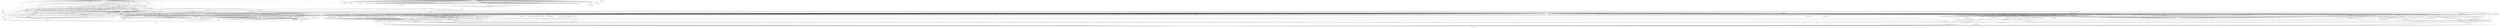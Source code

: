 digraph depends {
    node [shape=plaintext]
"angstrom-feed-configs" -> "opkg" [style=dotted]
"angstrom-packagegroup-boot" -> "angstrom-version"
"angstrom-packagegroup-boot" -> "packagegroup-boot"
"avahi-daemon" -> "base-files"
"avahi-daemon" -> "base-passwd"
"avahi-daemon" -> "libavahi-common3"
"avahi-daemon" -> "libavahi-core7"
"avahi-daemon" -> "libcap2"
"avahi-daemon" -> "libdaemon0"
"avahi-daemon" -> "libdbus-1-3"
"avahi-daemon" -> "libexpat1"
"avahi-daemon" -> "libnss-mdns" [style=dotted]
"avahi-daemon" -> "shadow"
"avahi-utils" -> "libavahi-client3"
"avahi-utils" -> "libavahi-common3"
"bash" -> "base-files"
"bash" -> "libtinfo5"
"bluez5" -> "libdbus-1-3"
"bluez5" -> "libglib-2.0-0"
"bluez5" -> "libreadline7"
"bluez5" -> "libudev1"
"busybox" -> "busybox-syslog" [style=dotted]
"busybox" -> "busybox-udhcpc" [style=dotted]
"ca-certificates" -> "openssl"
"collectd" -> "iptables"
"collectd" -> "libatasmart4"
"collectd" -> "libcap2"
"collectd" -> "libcrypto1.0.2"
"collectd" -> "libcurl4"
"collectd" -> "libltdl7"
"collectd" -> "libnetsnmp30"
"collectd" -> "libpcap1"
"collectd" -> "libsensors4"
"collectd" -> "libssl1.0.2"
"collectd" -> "libudev1"
"collectd" -> "libxml2"
"collectd" -> "libyajl2"
"collectd" -> "libz1"
"collectd" -> "rrdtool"
"coreutils" -> "libattr1"
"coreutils" -> "libcap2"
"coreutils" -> "libgmp10"
"cpufreq-tweaks" -> "cpufrequtils"
"curl" -> "libcurl4"
"dbus-1" -> "base-files"
"dbus-1" -> "base-passwd"
"dbus-1" -> "libdbus-1-3"
"dbus-1" -> "libexpat1"
"dbus-1" -> "libsystemd0"
"dbus-1" -> "libx11-6"
"dbus-1" -> "shadow"
"domoticz" -> "base-files"
"domoticz" -> "base-passwd"
"domoticz" -> "kernel-module-cdc-acm" [style=dotted]
"domoticz" -> "kernel-module-usbserial" [style=dotted]
"domoticz" -> "libcurl4"
"domoticz" -> "libusb-0.1-4"
"domoticz" -> "libz1"
"domoticz" -> "openzwave"
"domoticz" -> "python3" [style=dotted]
"domoticz" -> "shadow"
"dracut" -> "bash"
"dracut" -> "busybox" [style=dotted]
"dracut" -> "coreutils" [style=dotted]
"dracut" -> "cpio"
"dracut" -> "findutils"
"dracut" -> "kernel-modules" [style=dotted]
"dracut" -> "ldd"
"dracut" -> "libkmod2"
"dracut" -> "systemd"
"dracut" -> "util-linux"
"dracut" -> "util-linux-blkid"
"dracut" -> "util-linux-getopt"
"e2fsprogs-e2fsck" -> "libblkid1"
"e2fsprogs-e2fsck" -> "libcom-err2"
"e2fsprogs-e2fsck" -> "libe2p2"
"e2fsprogs-e2fsck" -> "libext2fs2"
"e2fsprogs-e2fsck" -> "libuuid1"
"e2fsprogs-resize2fs" -> "libcom-err2"
"e2fsprogs-resize2fs" -> "libe2p2"
"e2fsprogs-resize2fs" -> "libext2fs2"
"fixmac" -> "ranpwd"
"gptfdisk" -> "libncursesw5"
"gptfdisk" -> "libpopt0"
"gptfdisk" -> "libstdc++6"
"gptfdisk" -> "libtinfo5"
"gptfdisk" -> "libuuid1"
"htop" -> "libncursesw5"
"htop" -> "libtinfo5"
"htop" -> "ncurses-terminfo"
"iproute2-tc" -> "iptables"
"iproute2-tc" -> "libelf1"
"iptables" -> "kernel-module-iptable-filter" [style=dotted]
"iptables" -> "kernel-module-iptable-nat" [style=dotted]
"iptables" -> "kernel-module-ip-tables" [style=dotted]
"iptables" -> "kernel-module-ipt-masquerade" [style=dotted]
"iptables" -> "kernel-module-nf-conntrack-ipv4" [style=dotted]
"iptables" -> "kernel-module-nf-conntrack" [style=dotted]
"iptables" -> "kernel-module-nf-defrag-ipv4" [style=dotted]
"iptables" -> "kernel-module-nf-nat" [style=dotted]
"iptables" -> "kernel-module-x-tables" [style=dotted]
"iw" -> "libnl-3-200"
"iw" -> "libnl-genl-3-200"
"kernel-module-ablk-helper-4.3.0" -> "kernel-module-cryptd-4.3.0"
"kernel-module-adv7180-4.3.0" -> "kernel-module-media-4.3.0"
"kernel-module-adv7180-4.3.0" -> "kernel-module-v4l2-common-4.3.0"
"kernel-module-adv7180-4.3.0" -> "kernel-module-videodev-4.3.0"
"kernel-module-adxl34x-i2c-4.3.0" -> "kernel-module-adxl34x-4.3.0"
"kernel-module-adxl34x-spi-4.3.0" -> "kernel-module-adxl34x-4.3.0"
"kernel-module-aes-arm-bs-4.3.0" -> "kernel-module-ablk-helper-4.3.0"
"kernel-module-aes-arm-bs-4.3.0" -> "kernel-module-aes-arm-4.3.0"
"kernel-module-aes-arm-ce-4.3.0" -> "kernel-module-ablk-helper-4.3.0"
"kernel-module-ah6-4.3.0" -> "kernel-module-xfrm-algo-4.3.0"
"kernel-module-aircable-4.3.0" -> "kernel-module-usbserial-4.3.0"
"kernel-module-algif-hash-4.3.0" -> "kernel-module-af-alg-4.3.0"
"kernel-module-algif-skcipher-4.3.0" -> "kernel-module-af-alg-4.3.0"
"kernel-module-ark3116-4.3.0" -> "kernel-module-usbserial-4.3.0"
"kernel-module-belkin-sa-4.3.0" -> "kernel-module-usbserial-4.3.0"
"kernel-module-blowfish-generic-4.3.0" -> "kernel-module-blowfish-common-4.3.0"
"kernel-module-bnep-4.3.0" -> "kernel-module-bluetooth-4.3.0"
"kernel-module-brcmfmac-4.3.0" -> "kernel-module-brcmutil-4.3.0"
"kernel-module-brcmfmac-4.3.0" -> "kernel-module-cfg80211-4.3.0"
"kernel-module-btbcm-4.3.0" -> "kernel-module-bluetooth-4.3.0"
"kernel-module-btintel-4.3.0" -> "kernel-module-bluetooth-4.3.0"
"kernel-module-btmrvl-4.3.0" -> "kernel-module-bluetooth-4.3.0"
"kernel-module-btmrvl-sdio-4.3.0" -> "kernel-module-bluetooth-4.3.0"
"kernel-module-btmrvl-sdio-4.3.0" -> "kernel-module-btmrvl-4.3.0"
"kernel-module-btrtl-4.3.0" -> "kernel-module-bluetooth-4.3.0"
"kernel-module-btsdio-4.3.0" -> "kernel-module-bluetooth-4.3.0"
"kernel-module-btusb-4.3.0" -> "kernel-module-bluetooth-4.3.0"
"kernel-module-btusb-4.3.0" -> "kernel-module-btbcm-4.3.0"
"kernel-module-btusb-4.3.0" -> "kernel-module-btintel-4.3.0"
"kernel-module-btusb-4.3.0" -> "kernel-module-btrtl-4.3.0"
"kernel-module-cast5-generic-4.3.0" -> "kernel-module-cast-common-4.3.0"
"kernel-module-cast6-generic-4.3.0" -> "kernel-module-cast-common-4.3.0"
"kernel-module-ch341-4.3.0" -> "kernel-module-usbserial-4.3.0"
"kernel-module-cp210x-4.3.0" -> "kernel-module-usbserial-4.3.0"
"kernel-module-cpu-notifier-error-inject-4.3.0" -> "kernel-module-notifier-error-inject-4.3.0"
"kernel-module-cyapatp-4.3.0" -> "kernel-module-crc-itu-t-4.3.0"
"kernel-module-cyberjack-4.3.0" -> "kernel-module-usbserial-4.3.0"
"kernel-module-cypress-m8-4.3.0" -> "kernel-module-usbserial-4.3.0"
"kernel-module-digi-acceleport-4.3.0" -> "kernel-module-usbserial-4.3.0"
"kernel-module-empeg-4.3.0" -> "kernel-module-usbserial-4.3.0"
"kernel-module-esp6-4.3.0" -> "kernel-module-xfrm-algo-4.3.0"
"kernel-module-f81232-4.3.0" -> "kernel-module-usbserial-4.3.0"
"kernel-module-ftdi-sio-4.3.0" -> "kernel-module-usbserial-4.3.0"
"kernel-module-garmin-gps-4.3.0" -> "kernel-module-usbserial-4.3.0"
"kernel-module-g-cdc-4.3.0" -> "kernel-module-libcomposite-4.3.0"
"kernel-module-g-cdc-4.3.0" -> "kernel-module-u-ether-4.3.0"
"kernel-module-g-ether-4.3.0" -> "kernel-module-libcomposite-4.3.0"
"kernel-module-g-ether-4.3.0" -> "kernel-module-u-ether-4.3.0"
"kernel-module-g-ether-4.3.0" -> "kernel-module-usb-f-rndis-4.3.0"
"kernel-module-ghash-arm-ce-4.3.0" -> "kernel-module-cryptd-4.3.0"
"kernel-module-ghash-generic-4.3.0" -> "kernel-module-gf128mul-4.3.0"
"kernel-module-g-serial-4.3.0" -> "kernel-module-libcomposite-4.3.0"
"kernel-module-gspca-main-4.3.0" -> "kernel-module-videodev-4.3.0"
"kernel-module-hci-uart-4.3.0" -> "kernel-module-bluetooth-4.3.0"
"kernel-module-hci-uart-4.3.0" -> "kernel-module-btbcm-4.3.0"
"kernel-module-hci-uart-4.3.0" -> "kernel-module-btintel-4.3.0"
"kernel-module-hci-vhci-4.3.0" -> "kernel-module-bluetooth-4.3.0"
"kernel-module-hidp-4.3.0" -> "kernel-module-bluetooth-4.3.0"
"kernel-module-hid-prodikeys-4.3.0" -> "kernel-module-snd-4.3.0"
"kernel-module-hid-prodikeys-4.3.0" -> "kernel-module-snd-rawmidi-4.3.0"
"kernel-module-hid-roccat-arvo-4.3.0" -> "kernel-module-hid-roccat-4.3.0"
"kernel-module-hid-roccat-arvo-4.3.0" -> "kernel-module-hid-roccat-common-4.3.0"
"kernel-module-hid-roccat-isku-4.3.0" -> "kernel-module-hid-roccat-4.3.0"
"kernel-module-hid-roccat-isku-4.3.0" -> "kernel-module-hid-roccat-common-4.3.0"
"kernel-module-hid-roccat-kone-4.3.0" -> "kernel-module-hid-roccat-4.3.0"
"kernel-module-hid-roccat-koneplus-4.3.0" -> "kernel-module-hid-roccat-4.3.0"
"kernel-module-hid-roccat-koneplus-4.3.0" -> "kernel-module-hid-roccat-common-4.3.0"
"kernel-module-hid-roccat-konepure-4.3.0" -> "kernel-module-hid-roccat-4.3.0"
"kernel-module-hid-roccat-konepure-4.3.0" -> "kernel-module-hid-roccat-common-4.3.0"
"kernel-module-hid-roccat-kovaplus-4.3.0" -> "kernel-module-hid-roccat-4.3.0"
"kernel-module-hid-roccat-kovaplus-4.3.0" -> "kernel-module-hid-roccat-common-4.3.0"
"kernel-module-hid-roccat-lua-4.3.0" -> "kernel-module-hid-roccat-common-4.3.0"
"kernel-module-hid-roccat-pyra-4.3.0" -> "kernel-module-hid-roccat-4.3.0"
"kernel-module-hid-roccat-pyra-4.3.0" -> "kernel-module-hid-roccat-common-4.3.0"
"kernel-module-hid-roccat-ryos-4.3.0" -> "kernel-module-hid-roccat-4.3.0"
"kernel-module-hid-roccat-ryos-4.3.0" -> "kernel-module-hid-roccat-common-4.3.0"
"kernel-module-hid-roccat-savu-4.3.0" -> "kernel-module-hid-roccat-4.3.0"
"kernel-module-hid-roccat-savu-4.3.0" -> "kernel-module-hid-roccat-common-4.3.0"
"kernel-module-hwa-rc-4.3.0" -> "kernel-module-uwb-4.3.0"
"kernel-module-i1480-est-4.3.0" -> "kernel-module-uwb-4.3.0"
"kernel-module-io-edgeport-4.3.0" -> "kernel-module-usbserial-4.3.0"
"kernel-module-io-ti-4.3.0" -> "kernel-module-usbserial-4.3.0"
"kernel-module-ip6-tunnel-4.3.0" -> "kernel-module-tunnel6-4.3.0"
"kernel-module-ipaq-4.3.0" -> "kernel-module-usbserial-4.3.0"
"kernel-module-ipcomp6-4.3.0" -> "kernel-module-xfrm6-tunnel-4.3.0"
"kernel-module-ipcomp6-4.3.0" -> "kernel-module-xfrm-ipcomp-4.3.0"
"kernel-module-ipw-4.3.0" -> "kernel-module-usbserial-4.3.0"
"kernel-module-ipw-4.3.0" -> "kernel-module-usb-wwan-4.3.0"
"kernel-module-ir-usb-4.3.0" -> "kernel-module-usbserial-4.3.0"
"kernel-module-iuu-phoenix-4.3.0" -> "kernel-module-usbserial-4.3.0"
"kernel-module-keyspan-4.3.0" -> "kernel-module-ezusb-4.3.0"
"kernel-module-keyspan-4.3.0" -> "kernel-module-usbserial-4.3.0"
"kernel-module-keyspan-pda-4.3.0" -> "kernel-module-ezusb-4.3.0"
"kernel-module-keyspan-pda-4.3.0" -> "kernel-module-usbserial-4.3.0"
"kernel-module-kl5kusb105-4.3.0" -> "kernel-module-usbserial-4.3.0"
"kernel-module-kobil-sct-4.3.0" -> "kernel-module-usbserial-4.3.0"
"kernel-module-libcomposite-4.3.0" -> "kernel-module-configfs-4.3.0"
"kernel-module-lrw-4.3.0" -> "kernel-module-gf128mul-4.3.0"
"kernel-module-lz4-4.3.0" -> "kernel-module-lz4-compress-4.3.0"
"kernel-module-lz4hc-4.3.0" -> "kernel-module-lz4hc-compress-4.3.0"
"kernel-module-mac80211-4.3.0" -> "kernel-module-cfg80211-4.3.0"
"kernel-module-mac80211-hwsim-4.3.0" -> "kernel-module-cfg80211-4.3.0"
"kernel-module-mac80211-hwsim-4.3.0" -> "kernel-module-mac80211-4.3.0"
"kernel-module-mct-u232-4.3.0" -> "kernel-module-usbserial-4.3.0"
"kernel-module-metro-usb-4.3.0" -> "kernel-module-usbserial-4.3.0"
"kernel-module-ml86v7667-4.3.0" -> "kernel-module-v4l2-common-4.3.0"
"kernel-module-ml86v7667-4.3.0" -> "kernel-module-videodev-4.3.0"
"kernel-module-mos7720-4.3.0" -> "kernel-module-usbserial-4.3.0"
"kernel-module-mos7840-4.3.0" -> "kernel-module-usbserial-4.3.0"
"kernel-module-mwifiex-4.3.0" -> "kernel-module-cfg80211-4.3.0"
"kernel-module-mwifiex-sdio-4.3.0" -> "kernel-module-mwifiex-4.3.0"
"kernel-module-mxuport-4.3.0" -> "kernel-module-usbserial-4.3.0"
"kernel-module-navman-4.3.0" -> "kernel-module-usbserial-4.3.0"
"kernel-module-nouveau-4.3.0" -> "kernel-module-ttm-4.3.0"
"kernel-module-omninet-4.3.0" -> "kernel-module-usbserial-4.3.0"
"kernel-module-opticon-4.3.0" -> "kernel-module-usbserial-4.3.0"
"kernel-module-option-4.3.0" -> "kernel-module-usbserial-4.3.0"
"kernel-module-option-4.3.0" -> "kernel-module-usb-wwan-4.3.0"
"kernel-module-oti6858-4.3.0" -> "kernel-module-usbserial-4.3.0"
"kernel-module-phy-am335x-4.3.0" -> "kernel-module-phy-am335x-control-4.3.0"
"kernel-module-pl2303-4.3.0" -> "kernel-module-usbserial-4.3.0"
"kernel-module-pm-notifier-error-inject-4.3.0" -> "kernel-module-notifier-error-inject-4.3.0"
"kernel-module-qcaux-4.3.0" -> "kernel-module-usbserial-4.3.0"
"kernel-module-qcserial-4.3.0" -> "kernel-module-usbserial-4.3.0"
"kernel-module-qcserial-4.3.0" -> "kernel-module-usb-wwan-4.3.0"
"kernel-module-quatech2-4.3.0" -> "kernel-module-usbserial-4.3.0"
"kernel-module-r8723bs-4.3.0" -> "kernel-module-cfg80211-4.3.0"
"kernel-module-rcar-vin-4.3.0" -> "kernel-module-soc-camera-4.3.0"
"kernel-module-rcar-vin-4.3.0" -> "kernel-module-soc-mediabus-4.3.0"
"kernel-module-rcar-vin-4.3.0" -> "kernel-module-soc-scale-crop-4.3.0"
"kernel-module-rcar-vin-4.3.0" -> "kernel-module-v4l2-common-4.3.0"
"kernel-module-rcar-vin-4.3.0" -> "kernel-module-videobuf2-core-4.3.0"
"kernel-module-rcar-vin-4.3.0" -> "kernel-module-videobuf2-dma-contig-4.3.0"
"kernel-module-rcar-vin-4.3.0" -> "kernel-module-videodev-4.3.0"
"kernel-module-rfcomm-4.3.0" -> "kernel-module-bluetooth-4.3.0"
"kernel-module-rt2800lib-4.3.0" -> "kernel-module-crc-ccitt-4.3.0"
"kernel-module-rt2800lib-4.3.0" -> "kernel-module-mac80211-4.3.0"
"kernel-module-rt2800lib-4.3.0" -> "kernel-module-rt2x00lib-4.3.0"
"kernel-module-rt2800usb-4.3.0" -> "kernel-module-rt2800lib-4.3.0"
"kernel-module-rt2800usb-4.3.0" -> "kernel-module-rt2x00lib-4.3.0"
"kernel-module-rt2800usb-4.3.0" -> "kernel-module-rt2x00usb-4.3.0"
"kernel-module-rt2x00lib-4.3.0" -> "kernel-module-cfg80211-4.3.0"
"kernel-module-rt2x00lib-4.3.0" -> "kernel-module-mac80211-4.3.0"
"kernel-module-rt2x00usb-4.3.0" -> "kernel-module-mac80211-4.3.0"
"kernel-module-rt2x00usb-4.3.0" -> "kernel-module-rt2x00lib-4.3.0"
"kernel-module-rtl8187-4.3.0" -> "kernel-module-cfg80211-4.3.0"
"kernel-module-rtl8187-4.3.0" -> "kernel-module-mac80211-4.3.0"
"kernel-module-rtl8192c-common-4.3.0" -> "kernel-module-rtlwifi-4.3.0"
"kernel-module-rtl8192cu-4.3.0" -> "kernel-module-mac80211-4.3.0"
"kernel-module-rtl8192cu-4.3.0" -> "kernel-module-rtl8192c-common-4.3.0"
"kernel-module-rtl8192cu-4.3.0" -> "kernel-module-rtl-usb-4.3.0"
"kernel-module-rtl8192cu-4.3.0" -> "kernel-module-rtlwifi-4.3.0"
"kernel-module-rtl-usb-4.3.0" -> "kernel-module-mac80211-4.3.0"
"kernel-module-rtl-usb-4.3.0" -> "kernel-module-rtlwifi-4.3.0"
"kernel-module-rtlwifi-4.3.0" -> "kernel-module-cfg80211-4.3.0"
"kernel-module-rtlwifi-4.3.0" -> "kernel-module-mac80211-4.3.0"
"kernel-module-safe-serial-4.3.0" -> "kernel-module-usbserial-4.3.0"
"kernel-module-sha1-arm-ce-4.3.0" -> "kernel-module-sha1-arm-4.3.0"
"kernel-module-sha1-arm-neon-4.3.0" -> "kernel-module-sha1-arm-4.3.0"
"kernel-module-sha2-arm-ce-4.3.0" -> "kernel-module-sha256-arm-4.3.0"
"kernel-module-sierra-4.3.0" -> "kernel-module-usbserial-4.3.0"
"kernel-modules" -> "kernel-module-ablk-helper-4.3.0"
"kernel-modules" -> "kernel-module-ac97-bus-4.3.0"
"kernel-modules" -> "kernel-module-adutux-4.3.0"
"kernel-modules" -> "kernel-module-adv7180-4.3.0"
"kernel-modules" -> "kernel-module-adv7511-4.3.0"
"kernel-modules" -> "kernel-module-adxl34x-4.3.0"
"kernel-modules" -> "kernel-module-adxl34x-i2c-4.3.0"
"kernel-modules" -> "kernel-module-adxl34x-spi-4.3.0"
"kernel-modules" -> "kernel-module-aes-arm-4.3.0"
"kernel-modules" -> "kernel-module-aes-arm-bs-4.3.0"
"kernel-modules" -> "kernel-module-aes-arm-ce-4.3.0"
"kernel-modules" -> "kernel-module-af-alg-4.3.0"
"kernel-modules" -> "kernel-module-ah6-4.3.0"
"kernel-modules" -> "kernel-module-aircable-4.3.0"
"kernel-modules" -> "kernel-module-algif-hash-4.3.0"
"kernel-modules" -> "kernel-module-algif-skcipher-4.3.0"
"kernel-modules" -> "kernel-module-ansi-cprng-4.3.0"
"kernel-modules" -> "kernel-module-anubis-4.3.0"
"kernel-modules" -> "kernel-module-appledisplay-4.3.0"
"kernel-modules" -> "kernel-module-arc4-4.3.0"
"kernel-modules" -> "kernel-module-ark3116-4.3.0"
"kernel-modules" -> "kernel-module-at91-adc-4.3.0"
"kernel-modules" -> "kernel-module-at91-can-4.3.0"
"kernel-modules" -> "kernel-module-atmel-aes-4.3.0"
"kernel-modules" -> "kernel-module-atmel-sha-4.3.0"
"kernel-modules" -> "kernel-module-atmel-ssc-4.3.0"
"kernel-modules" -> "kernel-module-atmel-tdes-4.3.0"
"kernel-modules" -> "kernel-module-belkin-sa-4.3.0"
"kernel-modules" -> "kernel-module-berlin2-adc-4.3.0"
"kernel-modules" -> "kernel-module-blowfish-common-4.3.0"
"kernel-modules" -> "kernel-module-blowfish-generic-4.3.0"
"kernel-modules" -> "kernel-module-bluetooth-4.3.0"
"kernel-modules" -> "kernel-module-bnep-4.3.0"
"kernel-modules" -> "kernel-module-brcmfmac-4.3.0"
"kernel-modules" -> "kernel-module-brcmutil-4.3.0"
"kernel-modules" -> "kernel-module-btbcm-4.3.0"
"kernel-modules" -> "kernel-module-btintel-4.3.0"
"kernel-modules" -> "kernel-module-btmrvl-4.3.0"
"kernel-modules" -> "kernel-module-btmrvl-sdio-4.3.0"
"kernel-modules" -> "kernel-module-btrtl-4.3.0"
"kernel-modules" -> "kernel-module-btsdio-4.3.0"
"kernel-modules" -> "kernel-module-btusb-4.3.0"
"kernel-modules" -> "kernel-module-camellia-generic-4.3.0"
"kernel-modules" -> "kernel-module-cast5-generic-4.3.0"
"kernel-modules" -> "kernel-module-cast6-generic-4.3.0"
"kernel-modules" -> "kernel-module-cast-common-4.3.0"
"kernel-modules" -> "kernel-module-ccm-4.3.0"
"kernel-modules" -> "kernel-module-cdc-acm-4.3.0"
"kernel-modules" -> "kernel-module-cdc-wdm-4.3.0"
"kernel-modules" -> "kernel-module-cfg80211-4.3.0"
"kernel-modules" -> "kernel-module-ch341-4.3.0"
"kernel-modules" -> "kernel-module-cifs-4.3.0"
"kernel-modules" -> "kernel-module-clk-max77802-4.3.0"
"kernel-modules" -> "kernel-module-clk-s2mps11-4.3.0"
"kernel-modules" -> "kernel-module-cmac-4.3.0"
"kernel-modules" -> "kernel-module-configfs-4.3.0"
"kernel-modules" -> "kernel-module-cordic-4.3.0"
"kernel-modules" -> "kernel-module-cp210x-4.3.0"
"kernel-modules" -> "kernel-module-cpu-notifier-error-inject-4.3.0"
"kernel-modules" -> "kernel-module-crc32-4.3.0"
"kernel-modules" -> "kernel-module-crc7-4.3.0"
"kernel-modules" -> "kernel-module-crc-ccitt-4.3.0"
"kernel-modules" -> "kernel-module-crc-itu-t-4.3.0"
"kernel-modules" -> "kernel-module-cros-ec-devs-4.3.0"
"kernel-modules" -> "kernel-module-cros-ec-i2c-4.3.0"
"kernel-modules" -> "kernel-module-cryptd-4.3.0"
"kernel-modules" -> "kernel-module-ctr-4.3.0"
"kernel-modules" -> "kernel-module-cts-4.3.0"
"kernel-modules" -> "kernel-module-cyapatp-4.3.0"
"kernel-modules" -> "kernel-module-cyberjack-4.3.0"
"kernel-modules" -> "kernel-module-cypress-cy7c63-4.3.0"
"kernel-modules" -> "kernel-module-cypress-m8-4.3.0"
"kernel-modules" -> "kernel-module-cytherm-4.3.0"
"kernel-modules" -> "kernel-module-davinci-wdt-4.3.0"
"kernel-modules" -> "kernel-module-digi-acceleport-4.3.0"
"kernel-modules" -> "kernel-module-drbg-4.3.0"
"kernel-modules" -> "kernel-module-dwc2-4.3.0"
"kernel-modules" -> "kernel-module-ecb-4.3.0"
"kernel-modules" -> "kernel-module-echainiv-4.3.0"
"kernel-modules" -> "kernel-module-ehci-msm-4.3.0"
"kernel-modules" -> "kernel-module-ehset-4.3.0"
"kernel-modules" -> "kernel-module-emi26-4.3.0"
"kernel-modules" -> "kernel-module-emi62-4.3.0"
"kernel-modules" -> "kernel-module-empeg-4.3.0"
"kernel-modules" -> "kernel-module-encrypted-keys-4.3.0"
"kernel-modules" -> "kernel-module-esp6-4.3.0"
"kernel-modules" -> "kernel-module-exynos-adc-4.3.0"
"kernel-modules" -> "kernel-module-exynosdrm-4.3.0"
"kernel-modules" -> "kernel-module-ezusb-4.3.0"
"kernel-modules" -> "kernel-module-f81232-4.3.0"
"kernel-modules" -> "kernel-module-fcrypt-4.3.0"
"kernel-modules" -> "kernel-module-ftdi-elan-4.3.0"
"kernel-modules" -> "kernel-module-ftdi-sio-4.3.0"
"kernel-modules" -> "kernel-module-fuse-4.3.0"
"kernel-modules" -> "kernel-module-gadgetfs-4.3.0"
"kernel-modules" -> "kernel-module-garmin-gps-4.3.0"
"kernel-modules" -> "kernel-module-g-cdc-4.3.0"
"kernel-modules" -> "kernel-module-gcm-4.3.0"
"kernel-modules" -> "kernel-module-g-ether-4.3.0"
"kernel-modules" -> "kernel-module-gf128mul-4.3.0"
"kernel-modules" -> "kernel-module-ghash-arm-ce-4.3.0"
"kernel-modules" -> "kernel-module-ghash-generic-4.3.0"
"kernel-modules" -> "kernel-module-governor-simpleondemand-4.3.0"
"kernel-modules" -> "kernel-module-g-serial-4.3.0"
"kernel-modules" -> "kernel-module-gspca-main-4.3.0"
"kernel-modules" -> "kernel-module-hci-uart-4.3.0"
"kernel-modules" -> "kernel-module-hci-vhci-4.3.0"
"kernel-modules" -> "kernel-module-hid-a4tech-4.3.0"
"kernel-modules" -> "kernel-module-hid-apple-4.3.0"
"kernel-modules" -> "kernel-module-hid-aureal-4.3.0"
"kernel-modules" -> "kernel-module-hid-axff-4.3.0"
"kernel-modules" -> "kernel-module-hid-belkin-4.3.0"
"kernel-modules" -> "kernel-module-hid-betopff-4.3.0"
"kernel-modules" -> "kernel-module-hid-cherry-4.3.0"
"kernel-modules" -> "kernel-module-hid-chicony-4.3.0"
"kernel-modules" -> "kernel-module-hid-cp2112-4.3.0"
"kernel-modules" -> "kernel-module-hid-cypress-4.3.0"
"kernel-modules" -> "kernel-module-hid-dr-4.3.0"
"kernel-modules" -> "kernel-module-hid-elecom-4.3.0"
"kernel-modules" -> "kernel-module-hid-elo-4.3.0"
"kernel-modules" -> "kernel-module-hid-emsff-4.3.0"
"kernel-modules" -> "kernel-module-hid-ezkey-4.3.0"
"kernel-modules" -> "kernel-module-hid-gaff-4.3.0"
"kernel-modules" -> "kernel-module-hid-generic-4.3.0"
"kernel-modules" -> "kernel-module-hid-gyration-4.3.0"
"kernel-modules" -> "kernel-module-hid-holtekff-4.3.0"
"kernel-modules" -> "kernel-module-hid-holtek-kbd-4.3.0"
"kernel-modules" -> "kernel-module-hid-holtek-mouse-4.3.0"
"kernel-modules" -> "kernel-module-hid-icade-4.3.0"
"kernel-modules" -> "kernel-module-hid-kensington-4.3.0"
"kernel-modules" -> "kernel-module-hid-keytouch-4.3.0"
"kernel-modules" -> "kernel-module-hid-kye-4.3.0"
"kernel-modules" -> "kernel-module-hid-lcpower-4.3.0"
"kernel-modules" -> "kernel-module-hid-lenovo-4.3.0"
"kernel-modules" -> "kernel-module-hid-logitech-4.3.0"
"kernel-modules" -> "kernel-module-hid-logitech-dj-4.3.0"
"kernel-modules" -> "kernel-module-hid-logitech-hidpp-4.3.0"
"kernel-modules" -> "kernel-module-hid-magicmouse-4.3.0"
"kernel-modules" -> "kernel-module-hid-microsoft-4.3.0"
"kernel-modules" -> "kernel-module-hid-monterey-4.3.0"
"kernel-modules" -> "kernel-module-hid-multitouch-4.3.0"
"kernel-modules" -> "kernel-module-hid-ntrig-4.3.0"
"kernel-modules" -> "kernel-module-hid-ortek-4.3.0"
"kernel-modules" -> "kernel-module-hidp-4.3.0"
"kernel-modules" -> "kernel-module-hid-penmount-4.3.0"
"kernel-modules" -> "kernel-module-hid-petalynx-4.3.0"
"kernel-modules" -> "kernel-module-hid-picolcd-4.3.0"
"kernel-modules" -> "kernel-module-hid-pl-4.3.0"
"kernel-modules" -> "kernel-module-hid-plantronics-4.3.0"
"kernel-modules" -> "kernel-module-hid-primax-4.3.0"
"kernel-modules" -> "kernel-module-hid-prodikeys-4.3.0"
"kernel-modules" -> "kernel-module-hid-rmi-4.3.0"
"kernel-modules" -> "kernel-module-hid-roccat-4.3.0"
"kernel-modules" -> "kernel-module-hid-roccat-arvo-4.3.0"
"kernel-modules" -> "kernel-module-hid-roccat-common-4.3.0"
"kernel-modules" -> "kernel-module-hid-roccat-isku-4.3.0"
"kernel-modules" -> "kernel-module-hid-roccat-kone-4.3.0"
"kernel-modules" -> "kernel-module-hid-roccat-koneplus-4.3.0"
"kernel-modules" -> "kernel-module-hid-roccat-konepure-4.3.0"
"kernel-modules" -> "kernel-module-hid-roccat-kovaplus-4.3.0"
"kernel-modules" -> "kernel-module-hid-roccat-lua-4.3.0"
"kernel-modules" -> "kernel-module-hid-roccat-pyra-4.3.0"
"kernel-modules" -> "kernel-module-hid-roccat-ryos-4.3.0"
"kernel-modules" -> "kernel-module-hid-roccat-savu-4.3.0"
"kernel-modules" -> "kernel-module-hid-saitek-4.3.0"
"kernel-modules" -> "kernel-module-hid-samsung-4.3.0"
"kernel-modules" -> "kernel-module-hid-sensor-hub-4.3.0"
"kernel-modules" -> "kernel-module-hid-sjoy-4.3.0"
"kernel-modules" -> "kernel-module-hid-sony-4.3.0"
"kernel-modules" -> "kernel-module-hid-speedlink-4.3.0"
"kernel-modules" -> "kernel-module-hid-steelseries-4.3.0"
"kernel-modules" -> "kernel-module-hid-sunplus-4.3.0"
"kernel-modules" -> "kernel-module-hid-thingm-4.3.0"
"kernel-modules" -> "kernel-module-hid-tivo-4.3.0"
"kernel-modules" -> "kernel-module-hid-tmff-4.3.0"
"kernel-modules" -> "kernel-module-hid-topseed-4.3.0"
"kernel-modules" -> "kernel-module-hid-twinhan-4.3.0"
"kernel-modules" -> "kernel-module-hid-uclogic-4.3.0"
"kernel-modules" -> "kernel-module-hid-waltop-4.3.0"
"kernel-modules" -> "kernel-module-hid-wiimote-4.3.0"
"kernel-modules" -> "kernel-module-hid-xinmo-4.3.0"
"kernel-modules" -> "kernel-module-hid-zpff-4.3.0"
"kernel-modules" -> "kernel-module-hid-zydacron-4.3.0"
"kernel-modules" -> "kernel-module-highbank-cpufreq-4.3.0"
"kernel-modules" -> "kernel-module-hwa-rc-4.3.0"
"kernel-modules" -> "kernel-module-i1480-dfu-usb-4.3.0"
"kernel-modules" -> "kernel-module-i1480-est-4.3.0"
"kernel-modules" -> "kernel-module-i2c-arb-gpio-challenge-4.3.0"
"kernel-modules" -> "kernel-module-i2c-at91-4.3.0"
"kernel-modules" -> "kernel-module-i2c-cros-ec-tunnel-4.3.0"
"kernel-modules" -> "kernel-module-i2c-digicolor-4.3.0"
"kernel-modules" -> "kernel-module-i2c-gpio-4.3.0"
"kernel-modules" -> "kernel-module-idmouse-4.3.0"
"kernel-modules" -> "kernel-module-input-leds-4.3.0"
"kernel-modules" -> "kernel-module-io-edgeport-4.3.0"
"kernel-modules" -> "kernel-module-io-ti-4.3.0"
"kernel-modules" -> "kernel-module-iowarrior-4.3.0"
"kernel-modules" -> "kernel-module-ip6-tunnel-4.3.0"
"kernel-modules" -> "kernel-module-ipaq-4.3.0"
"kernel-modules" -> "kernel-module-ipcomp6-4.3.0"
"kernel-modules" -> "kernel-module-ipw-4.3.0"
"kernel-modules" -> "kernel-module-ir-usb-4.3.0"
"kernel-modules" -> "kernel-module-isight-firmware-4.3.0"
"kernel-modules" -> "kernel-module-iuu-phoenix-4.3.0"
"kernel-modules" -> "kernel-module-jitterentropy-rng-4.3.0"
"kernel-modules" -> "kernel-module-keyspan-4.3.0"
"kernel-modules" -> "kernel-module-keyspan-pda-4.3.0"
"kernel-modules" -> "kernel-module-khazad-4.3.0"
"kernel-modules" -> "kernel-module-kl5kusb105-4.3.0"
"kernel-modules" -> "kernel-module-kobil-sct-4.3.0"
"kernel-modules" -> "kernel-module-ldusb-4.3.0"
"kernel-modules" -> "kernel-module-legousbtower-4.3.0"
"kernel-modules" -> "kernel-module-libcomposite-4.3.0"
"kernel-modules" -> "kernel-module-libcrc32c-4.3.0"
"kernel-modules" -> "kernel-module-lrw-4.3.0"
"kernel-modules" -> "kernel-module-lz4-4.3.0"
"kernel-modules" -> "kernel-module-lz4-compress-4.3.0"
"kernel-modules" -> "kernel-module-lz4hc-4.3.0"
"kernel-modules" -> "kernel-module-lz4hc-compress-4.3.0"
"kernel-modules" -> "kernel-module-mac80211-4.3.0"
"kernel-modules" -> "kernel-module-mac80211-hwsim-4.3.0"
"kernel-modules" -> "kernel-module-max14577-4.3.0"
"kernel-modules" -> "kernel-module-max14577-charger-4.3.0"
"kernel-modules" -> "kernel-module-max17040-battery-4.3.0"
"kernel-modules" -> "kernel-module-max17042-battery-4.3.0"
"kernel-modules" -> "kernel-module-max77693-4.3.0"
"kernel-modules" -> "kernel-module-max77693-charger-4.3.0"
"kernel-modules" -> "kernel-module-max77802-4.3.0"
"kernel-modules" -> "kernel-module-mct-u232-4.3.0"
"kernel-modules" -> "kernel-module-md4-4.3.0"
"kernel-modules" -> "kernel-module-mdc800-4.3.0"
"kernel-modules" -> "kernel-module-media-4.3.0"
"kernel-modules" -> "kernel-module-metro-usb-4.3.0"
"kernel-modules" -> "kernel-module-michael-mic-4.3.0"
"kernel-modules" -> "kernel-module-microtek-4.3.0"
"kernel-modules" -> "kernel-module-mip6-4.3.0"
"kernel-modules" -> "kernel-module-ml86v7667-4.3.0"
"kernel-modules" -> "kernel-module-mos7720-4.3.0"
"kernel-modules" -> "kernel-module-mos7840-4.3.0"
"kernel-modules" -> "kernel-module-mwifiex-4.3.0"
"kernel-modules" -> "kernel-module-mwifiex-sdio-4.3.0"
"kernel-modules" -> "kernel-module-mxuport-4.3.0"
"kernel-modules" -> "kernel-module-navman-4.3.0"
"kernel-modules" -> "kernel-module-notifier-error-inject-4.3.0"
"kernel-modules" -> "kernel-module-nouveau-4.3.0"
"kernel-modules" -> "kernel-module-ntc-thermistor-4.3.0"
"kernel-modules" -> "kernel-module-nxp-ptn3460-4.3.0"
"kernel-modules" -> "kernel-module-ohci-exynos-4.3.0"
"kernel-modules" -> "kernel-module-omninet-4.3.0"
"kernel-modules" -> "kernel-module-opticon-4.3.0"
"kernel-modules" -> "kernel-module-option-4.3.0"
"kernel-modules" -> "kernel-module-oti6858-4.3.0"
"kernel-modules" -> "kernel-module-panel-samsung-s6e8aa0-4.3.0"
"kernel-modules" -> "kernel-module-parade-ps8622-4.3.0"
"kernel-modules" -> "kernel-module-pcbc-4.3.0"
"kernel-modules" -> "kernel-module-pcrypt-4.3.0"
"kernel-modules" -> "kernel-module-phy-am335x-4.3.0"
"kernel-modules" -> "kernel-module-phy-am335x-control-4.3.0"
"kernel-modules" -> "kernel-module-phy-exynos-usb2-4.3.0"
"kernel-modules" -> "kernel-module-phy-msm-usb-4.3.0"
"kernel-modules" -> "kernel-module-phy-qcom-apq8064-sata-4.3.0"
"kernel-modules" -> "kernel-module-phy-rcar-gen2-4.3.0"
"kernel-modules" -> "kernel-module-phy-rcar-usb-4.3.0"
"kernel-modules" -> "kernel-module-phy-rockchip-usb-4.3.0"
"kernel-modules" -> "kernel-module-pl2303-4.3.0"
"kernel-modules" -> "kernel-module-platform-lcd-4.3.0"
"kernel-modules" -> "kernel-module-pm-notifier-error-inject-4.3.0"
"kernel-modules" -> "kernel-module-pwm-atmel-4.3.0"
"kernel-modules" -> "kernel-module-pwm-atmel-tcb-4.3.0"
"kernel-modules" -> "kernel-module-pwm-regulator-4.3.0"
"kernel-modules" -> "kernel-module-pwm-rockchip-4.3.0"
"kernel-modules" -> "kernel-module-pwm-samsung-4.3.0"
"kernel-modules" -> "kernel-module-pwm-sti-4.3.0"
"kernel-modules" -> "kernel-module-pxa168-eth-4.3.0"
"kernel-modules" -> "kernel-module-qcaux-4.3.0"
"kernel-modules" -> "kernel-module-qcserial-4.3.0"
"kernel-modules" -> "kernel-module-qt1070-4.3.0"
"kernel-modules" -> "kernel-module-quatech2-4.3.0"
"kernel-modules" -> "kernel-module-r8152-4.3.0"
"kernel-modules" -> "kernel-module-r8a66597-hcd-4.3.0"
"kernel-modules" -> "kernel-module-rcar-du-drm-4.3.0"
"kernel-modules" -> "kernel-module-rcar-vin-4.3.0"
"kernel-modules" -> "kernel-module-regmap-spi-4.3.0"
"kernel-modules" -> "kernel-module-renesas-usbhs-4.3.0"
"kernel-modules" -> "kernel-module-rfcomm-4.3.0"
"kernel-modules" -> "kernel-module-rio500-4.3.0"
"kernel-modules" -> "kernel-module-rmd128-4.3.0"
"kernel-modules" -> "kernel-module-rmd160-4.3.0"
"kernel-modules" -> "kernel-module-rmd256-4.3.0"
"kernel-modules" -> "kernel-module-rmd320-4.3.0"
"kernel-modules" -> "kernel-module-rpcsec-gss-krb5-4.3.0"
"kernel-modules" -> "kernel-module-rt2800lib-4.3.0"
"kernel-modules" -> "kernel-module-rt2800usb-4.3.0"
"kernel-modules" -> "kernel-module-rt2x00lib-4.3.0"
"kernel-modules" -> "kernel-module-rt2x00usb-4.3.0"
"kernel-modules" -> "kernel-module-rtc-at91rm9200-4.3.0"
"kernel-modules" -> "kernel-module-rtc-at91sam9-4.3.0"
"kernel-modules" -> "kernel-module-rtc-digicolor-4.3.0"
"kernel-modules" -> "kernel-module-rtc-hym8563-4.3.0"
"kernel-modules" -> "kernel-module-rtc-max77802-4.3.0"
"kernel-modules" -> "kernel-module-rtc-rk808-4.3.0"
"kernel-modules" -> "kernel-module-rtc-rs5c372-4.3.0"
"kernel-modules" -> "kernel-module-rtc-rx8581-4.3.0"
"kernel-modules" -> "kernel-module-rtc-s35390a-4.3.0"
"kernel-modules" -> "kernel-module-rtc-s3c-4.3.0"
"kernel-modules" -> "kernel-module-rtc-s5m-4.3.0"
"kernel-modules" -> "kernel-module-rtl8187-4.3.0"
"kernel-modules" -> "kernel-module-rtl8192c-common-4.3.0"
"kernel-modules" -> "kernel-module-rtl8192cu-4.3.0"
"kernel-modules" -> "kernel-module-rtl-usb-4.3.0"
"kernel-modules" -> "kernel-module-rtlwifi-4.3.0"
"kernel-modules" -> "kernel-module-safe-serial-4.3.0"
"kernel-modules" -> "kernel-module-salsa20-generic-4.3.0"
"kernel-modules" -> "kernel-module-seed-4.3.0"
"kernel-modules" -> "kernel-module-seqiv-4.3.0"
"kernel-modules" -> "kernel-module-serpent-generic-4.3.0"
"kernel-modules" -> "kernel-module-sha1-arm-4.3.0"
"kernel-modules" -> "kernel-module-sha1-arm-ce-4.3.0"
"kernel-modules" -> "kernel-module-sha1-arm-neon-4.3.0"
"kernel-modules" -> "kernel-module-sha256-arm-4.3.0"
"kernel-modules" -> "kernel-module-sha256-generic-4.3.0"
"kernel-modules" -> "kernel-module-sha2-arm-ce-4.3.0"
"kernel-modules" -> "kernel-module-sha512-arm-4.3.0"
"kernel-modules" -> "kernel-module-sha512-generic-4.3.0"
"kernel-modules" -> "kernel-module-sierra-4.3.0"
"kernel-modules" -> "kernel-module-sisusbvga-4.3.0"
"kernel-modules" -> "kernel-module-snd-4.3.0"
"kernel-modules" -> "kernel-module-snd-atmel-soc-wm8904-4.3.0"
"kernel-modules" -> "kernel-module-snd-bcd2000-4.3.0"
"kernel-modules" -> "kernel-module-snd-compress-4.3.0"
"kernel-modules" -> "kernel-module-snd-hda-codec-4.3.0"
"kernel-modules" -> "kernel-module-snd-hda-codec-generic-4.3.0"
"kernel-modules" -> "kernel-module-snd-hda-codec-hdmi-4.3.0"
"kernel-modules" -> "kernel-module-snd-hda-codec-realtek-4.3.0"
"kernel-modules" -> "kernel-module-snd-hda-core-4.3.0"
"kernel-modules" -> "kernel-module-snd-hda-tegra-4.3.0"
"kernel-modules" -> "kernel-module-snd-hwdep-4.3.0"
"kernel-modules" -> "kernel-module-snd-mixer-oss-4.3.0"
"kernel-modules" -> "kernel-module-snd-mtpav-4.3.0"
"kernel-modules" -> "kernel-module-snd-pcm-4.3.0"
"kernel-modules" -> "kernel-module-snd-pcm-dmaengine-4.3.0"
"kernel-modules" -> "kernel-module-snd-rawmidi-4.3.0"
"kernel-modules" -> "kernel-module-snd-seq-4.3.0"
"kernel-modules" -> "kernel-module-snd-seq-device-4.3.0"
"kernel-modules" -> "kernel-module-snd-seq-dummy-4.3.0"
"kernel-modules" -> "kernel-module-snd-seq-midi-4.3.0"
"kernel-modules" -> "kernel-module-snd-seq-midi-event-4.3.0"
"kernel-modules" -> "kernel-module-snd-seq-oss-4.3.0"
"kernel-modules" -> "kernel-module-snd-seq-virmidi-4.3.0"
"kernel-modules" -> "kernel-module-snd-soc-ak4642-4.3.0"
"kernel-modules" -> "kernel-module-snd-soc-alc5632-4.3.0"
"kernel-modules" -> "kernel-module-snd-soc-atmel-pcm-dma-4.3.0"
"kernel-modules" -> "kernel-module-snd-soc-atmel-ssc-dai-4.3.0"
"kernel-modules" -> "kernel-module-snd-soc-core-4.3.0"
"kernel-modules" -> "kernel-module-snd-soc-fsi-4.3.0"
"kernel-modules" -> "kernel-module-snd-soc-max98090-4.3.0"
"kernel-modules" -> "kernel-module-snd-soc-rcar-4.3.0"
"kernel-modules" -> "kernel-module-snd-soc-rl6231-4.3.0"
"kernel-modules" -> "kernel-module-snd-soc-rsrc-card-4.3.0"
"kernel-modules" -> "kernel-module-snd-soc-rt5640-4.3.0"
"kernel-modules" -> "kernel-module-snd-soc-simple-card-4.3.0"
"kernel-modules" -> "kernel-module-snd-soc-tegra20-ac97-4.3.0"
"kernel-modules" -> "kernel-module-snd-soc-tegra20-das-4.3.0"
"kernel-modules" -> "kernel-module-snd-soc-tegra20-i2s-4.3.0"
"kernel-modules" -> "kernel-module-snd-soc-tegra20-spdif-4.3.0"
"kernel-modules" -> "kernel-module-snd-soc-tegra30-ahub-4.3.0"
"kernel-modules" -> "kernel-module-snd-soc-tegra30-i2s-4.3.0"
"kernel-modules" -> "kernel-module-snd-soc-tegra-alc5632-4.3.0"
"kernel-modules" -> "kernel-module-snd-soc-tegra-max98090-4.3.0"
"kernel-modules" -> "kernel-module-snd-soc-tegra-pcm-4.3.0"
"kernel-modules" -> "kernel-module-snd-soc-tegra-rt5640-4.3.0"
"kernel-modules" -> "kernel-module-snd-soc-tegra-trimslice-4.3.0"
"kernel-modules" -> "kernel-module-snd-soc-tegra-utils-4.3.0"
"kernel-modules" -> "kernel-module-snd-soc-tegra-wm8753-4.3.0"
"kernel-modules" -> "kernel-module-snd-soc-tegra-wm8903-4.3.0"
"kernel-modules" -> "kernel-module-snd-soc-tegra-wm9712-4.3.0"
"kernel-modules" -> "kernel-module-snd-soc-tlv320aic23-4.3.0"
"kernel-modules" -> "kernel-module-snd-soc-tlv320aic23-i2c-4.3.0"
"kernel-modules" -> "kernel-module-snd-soc-wm8753-4.3.0"
"kernel-modules" -> "kernel-module-snd-soc-wm8903-4.3.0"
"kernel-modules" -> "kernel-module-snd-soc-wm8904-4.3.0"
"kernel-modules" -> "kernel-module-snd-soc-wm8978-4.3.0"
"kernel-modules" -> "kernel-module-snd-soc-wm9712-4.3.0"
"kernel-modules" -> "kernel-module-snd-timer-4.3.0"
"kernel-modules" -> "kernel-module-snd-ua101-4.3.0"
"kernel-modules" -> "kernel-module-snd-usb-6fire-4.3.0"
"kernel-modules" -> "kernel-module-snd-usb-audio-4.3.0"
"kernel-modules" -> "kernel-module-snd-usb-caiaq-4.3.0"
"kernel-modules" -> "kernel-module-snd-usb-hiface-4.3.0"
"kernel-modules" -> "kernel-module-snd-usb-line6-4.3.0"
"kernel-modules" -> "kernel-module-snd-usbmidi-lib-4.3.0"
"kernel-modules" -> "kernel-module-snd-usb-pod-4.3.0"
"kernel-modules" -> "kernel-module-snd-usb-podhd-4.3.0"
"kernel-modules" -> "kernel-module-snd-usb-toneport-4.3.0"
"kernel-modules" -> "kernel-module-snd-usb-variax-4.3.0"
"kernel-modules" -> "kernel-module-snd-virmidi-4.3.0"
"kernel-modules" -> "kernel-module-soc-camera-4.3.0"
"kernel-modules" -> "kernel-module-soc-camera-platform-4.3.0"
"kernel-modules" -> "kernel-module-soc-mediabus-4.3.0"
"kernel-modules" -> "kernel-module-soc-scale-crop-4.3.0"
"kernel-modules" -> "kernel-module-soundcore-4.3.0"
"kernel-modules" -> "kernel-module-sound-firmware-4.3.0"
"kernel-modules" -> "kernel-module-spcp8x5-4.3.0"
"kernel-modules" -> "kernel-module-spi-atmel-4.3.0"
"kernel-modules" -> "kernel-module-spi-rockchip-4.3.0"
"kernel-modules" -> "kernel-module-spi-s3c64xx-4.3.0"
"kernel-modules" -> "kernel-module-spi-sh-msiof-4.3.0"
"kernel-modules" -> "kernel-module-ssu100-4.3.0"
"kernel-modules" -> "kernel-module-st1232-4.3.0"
"kernel-modules" -> "kernel-module-sun4i-codec-4.3.0"
"kernel-modules" -> "kernel-module-sun4i-ss-4.3.0"
"kernel-modules" -> "kernel-module-symbolserial-4.3.0"
"kernel-modules" -> "kernel-module-tcp-bic-4.3.0"
"kernel-modules" -> "kernel-module-tcp-highspeed-4.3.0"
"kernel-modules" -> "kernel-module-tcp-htcp-4.3.0"
"kernel-modules" -> "kernel-module-tcp-hybla-4.3.0"
"kernel-modules" -> "kernel-module-tcp-illinois-4.3.0"
"kernel-modules" -> "kernel-module-tcp-lp-4.3.0"
"kernel-modules" -> "kernel-module-tcp-scalable-4.3.0"
"kernel-modules" -> "kernel-module-tcp-vegas-4.3.0"
"kernel-modules" -> "kernel-module-tcp-veno-4.3.0"
"kernel-modules" -> "kernel-module-tcp-westwood-4.3.0"
"kernel-modules" -> "kernel-module-tcp-yeah-4.3.0"
"kernel-modules" -> "kernel-module-tcrypt-4.3.0"
"kernel-modules" -> "kernel-module-tea-4.3.0"
"kernel-modules" -> "kernel-module-tegra-devfreq-4.3.0"
"kernel-modules" -> "kernel-module-tegra-wdt-4.3.0"
"kernel-modules" -> "kernel-module-test-bpf-4.3.0"
"kernel-modules" -> "kernel-module-test-firmware-4.3.0"
"kernel-modules" -> "kernel-module-test-static-key-base-4.3.0"
"kernel-modules" -> "kernel-module-test-static-keys-4.3.0"
"kernel-modules" -> "kernel-module-test-user-copy-4.3.0"
"kernel-modules" -> "kernel-module-tgr192-4.3.0"
"kernel-modules" -> "kernel-module-ti-usb-3410-5052-4.3.0"
"kernel-modules" -> "kernel-module-trancevibrator-4.3.0"
"kernel-modules" -> "kernel-module-ttm-4.3.0"
"kernel-modules" -> "kernel-module-tunnel6-4.3.0"
"kernel-modules" -> "kernel-module-twofish-common-4.3.0"
"kernel-modules" -> "kernel-module-twofish-generic-4.3.0"
"kernel-modules" -> "kernel-module-uas-4.3.0"
"kernel-modules" -> "kernel-module-u-ether-4.3.0"
"kernel-modules" -> "kernel-module-uhid-4.3.0"
"kernel-modules" -> "kernel-module-ums-alauda-4.3.0"
"kernel-modules" -> "kernel-module-ums-cypress-4.3.0"
"kernel-modules" -> "kernel-module-ums-datafab-4.3.0"
"kernel-modules" -> "kernel-module-ums-eneub6250-4.3.0"
"kernel-modules" -> "kernel-module-ums-freecom-4.3.0"
"kernel-modules" -> "kernel-module-ums-isd200-4.3.0"
"kernel-modules" -> "kernel-module-ums-jumpshot-4.3.0"
"kernel-modules" -> "kernel-module-ums-karma-4.3.0"
"kernel-modules" -> "kernel-module-ums-onetouch-4.3.0"
"kernel-modules" -> "kernel-module-ums-realtek-4.3.0"
"kernel-modules" -> "kernel-module-ums-sddr09-4.3.0"
"kernel-modules" -> "kernel-module-ums-sddr55-4.3.0"
"kernel-modules" -> "kernel-module-ums-usbat-4.3.0"
"kernel-modules" -> "kernel-module-usb3503-4.3.0"
"kernel-modules" -> "kernel-module-usb-debug-4.3.0"
"kernel-modules" -> "kernel-module-usb-f-acm-4.3.0"
"kernel-modules" -> "kernel-module-usb-f-ecm-4.3.0"
"kernel-modules" -> "kernel-module-usb-f-ecm-subset-4.3.0"
"kernel-modules" -> "kernel-module-usb-f-obex-4.3.0"
"kernel-modules" -> "kernel-module-usb-f-rndis-4.3.0"
"kernel-modules" -> "kernel-module-usb-f-serial-4.3.0"
"kernel-modules" -> "kernel-module-usblcd-4.3.0"
"kernel-modules" -> "kernel-module-usbled-4.3.0"
"kernel-modules" -> "kernel-module-usblp-4.3.0"
"kernel-modules" -> "kernel-module-usbserial-4.3.0"
"kernel-modules" -> "kernel-module-usb-serial-simple-4.3.0"
"kernel-modules" -> "kernel-module-usbsevseg-4.3.0"
"kernel-modules" -> "kernel-module-usbtest-4.3.0"
"kernel-modules" -> "kernel-module-usbtmc-4.3.0"
"kernel-modules" -> "kernel-module-usb-wwan-4.3.0"
"kernel-modules" -> "kernel-module-u-serial-4.3.0"
"kernel-modules" -> "kernel-module-uvcvideo-4.3.0"
"kernel-modules" -> "kernel-module-uwb-4.3.0"
"kernel-modules" -> "kernel-module-v4l2-common-4.3.0"
"kernel-modules" -> "kernel-module-v4l2-dv-timings-4.3.0"
"kernel-modules" -> "kernel-module-videobuf2-core-4.3.0"
"kernel-modules" -> "kernel-module-videobuf2-dma-contig-4.3.0"
"kernel-modules" -> "kernel-module-videobuf2-memops-4.3.0"
"kernel-modules" -> "kernel-module-videobuf2-vmalloc-4.3.0"
"kernel-modules" -> "kernel-module-videobuf-core-4.3.0"
"kernel-modules" -> "kernel-module-videodev-4.3.0"
"kernel-modules" -> "kernel-module-visor-4.3.0"
"kernel-modules" -> "kernel-module-vmac-4.3.0"
"kernel-modules" -> "kernel-module-vsp1-4.3.0"
"kernel-modules" -> "kernel-module-w1-ds2431-4.3.0"
"kernel-modules" -> "kernel-module-wacom-4.3.0"
"kernel-modules" -> "kernel-module-whiteheat-4.3.0"
"kernel-modules" -> "kernel-module-wishbone-serial-4.3.0"
"kernel-modules" -> "kernel-module-wm97xx-ts-4.3.0"
"kernel-modules" -> "kernel-module-wp512-4.3.0"
"kernel-modules" -> "kernel-module-wusb-cbaf-4.3.0"
"kernel-modules" -> "kernel-module-wusbcore-4.3.0"
"kernel-modules" -> "kernel-module-xcbc-4.3.0"
"kernel-modules" -> "kernel-module-xfrm6-tunnel-4.3.0"
"kernel-modules" -> "kernel-module-xfrm-algo-4.3.0"
"kernel-modules" -> "kernel-module-xfrm-ipcomp-4.3.0"
"kernel-modules" -> "kernel-module-xsens-mt-4.3.0"
"kernel-modules" -> "kernel-module-xts-4.3.0"
"kernel-modules" -> "kernel-module-yurex-4.3.0"
"kernel-modules" -> "kernel-module-zlib-4.3.0"
"kernel-module-snd-4.3.0" -> "kernel-module-soundcore-4.3.0"
"kernel-module-snd-atmel-soc-wm8904-4.3.0" -> "kernel-module-snd-soc-atmel-ssc-dai-4.3.0"
"kernel-module-snd-atmel-soc-wm8904-4.3.0" -> "kernel-module-snd-soc-core-4.3.0"
"kernel-module-snd-bcd2000-4.3.0" -> "kernel-module-snd-4.3.0"
"kernel-module-snd-bcd2000-4.3.0" -> "kernel-module-snd-rawmidi-4.3.0"
"kernel-module-snd-compress-4.3.0" -> "kernel-module-snd-4.3.0"
"kernel-module-snd-hda-codec-4.3.0" -> "kernel-module-snd-4.3.0"
"kernel-module-snd-hda-codec-4.3.0" -> "kernel-module-snd-hda-core-4.3.0"
"kernel-module-snd-hda-codec-4.3.0" -> "kernel-module-snd-pcm-4.3.0"
"kernel-module-snd-hda-codec-generic-4.3.0" -> "kernel-module-snd-4.3.0"
"kernel-module-snd-hda-codec-generic-4.3.0" -> "kernel-module-snd-hda-codec-4.3.0"
"kernel-module-snd-hda-codec-generic-4.3.0" -> "kernel-module-snd-hda-core-4.3.0"
"kernel-module-snd-hda-codec-hdmi-4.3.0" -> "kernel-module-snd-4.3.0"
"kernel-module-snd-hda-codec-hdmi-4.3.0" -> "kernel-module-snd-hda-codec-4.3.0"
"kernel-module-snd-hda-codec-hdmi-4.3.0" -> "kernel-module-snd-hda-core-4.3.0"
"kernel-module-snd-hda-codec-hdmi-4.3.0" -> "kernel-module-snd-pcm-4.3.0"
"kernel-module-snd-hda-codec-realtek-4.3.0" -> "kernel-module-snd-4.3.0"
"kernel-module-snd-hda-codec-realtek-4.3.0" -> "kernel-module-snd-hda-codec-4.3.0"
"kernel-module-snd-hda-codec-realtek-4.3.0" -> "kernel-module-snd-hda-codec-generic-4.3.0"
"kernel-module-snd-hda-codec-realtek-4.3.0" -> "kernel-module-snd-hda-core-4.3.0"
"kernel-module-snd-hda-core-4.3.0" -> "kernel-module-snd-pcm-4.3.0"
"kernel-module-snd-hda-tegra-4.3.0" -> "kernel-module-snd-4.3.0"
"kernel-module-snd-hda-tegra-4.3.0" -> "kernel-module-snd-hda-codec-4.3.0"
"kernel-module-snd-hda-tegra-4.3.0" -> "kernel-module-snd-hda-core-4.3.0"
"kernel-module-snd-hda-tegra-4.3.0" -> "kernel-module-snd-pcm-4.3.0"
"kernel-module-snd-hwdep-4.3.0" -> "kernel-module-snd-4.3.0"
"kernel-module-snd-mixer-oss-4.3.0" -> "kernel-module-snd-4.3.0"
"kernel-module-snd-mtpav-4.3.0" -> "kernel-module-snd-4.3.0"
"kernel-module-snd-mtpav-4.3.0" -> "kernel-module-snd-rawmidi-4.3.0"
"kernel-module-snd-pcm-4.3.0" -> "kernel-module-snd-4.3.0"
"kernel-module-snd-pcm-4.3.0" -> "kernel-module-snd-timer-4.3.0"
"kernel-module-snd-pcm-dmaengine-4.3.0" -> "kernel-module-snd-pcm-4.3.0"
"kernel-module-snd-rawmidi-4.3.0" -> "kernel-module-snd-4.3.0"
"kernel-module-snd-rawmidi-4.3.0" -> "kernel-module-snd-seq-device-4.3.0"
"kernel-module-snd-seq-4.3.0" -> "kernel-module-snd-4.3.0"
"kernel-module-snd-seq-4.3.0" -> "kernel-module-snd-seq-device-4.3.0"
"kernel-module-snd-seq-4.3.0" -> "kernel-module-snd-timer-4.3.0"
"kernel-module-snd-seq-device-4.3.0" -> "kernel-module-snd-4.3.0"
"kernel-module-snd-seq-dummy-4.3.0" -> "kernel-module-snd-seq-4.3.0"
"kernel-module-snd-seq-midi-4.3.0" -> "kernel-module-snd-rawmidi-4.3.0"
"kernel-module-snd-seq-midi-4.3.0" -> "kernel-module-snd-seq-4.3.0"
"kernel-module-snd-seq-midi-4.3.0" -> "kernel-module-snd-seq-device-4.3.0"
"kernel-module-snd-seq-midi-4.3.0" -> "kernel-module-snd-seq-midi-event-4.3.0"
"kernel-module-snd-seq-midi-event-4.3.0" -> "kernel-module-snd-seq-4.3.0"
"kernel-module-snd-seq-oss-4.3.0" -> "kernel-module-snd-4.3.0"
"kernel-module-snd-seq-oss-4.3.0" -> "kernel-module-snd-seq-4.3.0"
"kernel-module-snd-seq-oss-4.3.0" -> "kernel-module-snd-seq-device-4.3.0"
"kernel-module-snd-seq-oss-4.3.0" -> "kernel-module-snd-seq-midi-event-4.3.0"
"kernel-module-snd-seq-virmidi-4.3.0" -> "kernel-module-snd-4.3.0"
"kernel-module-snd-seq-virmidi-4.3.0" -> "kernel-module-snd-rawmidi-4.3.0"
"kernel-module-snd-seq-virmidi-4.3.0" -> "kernel-module-snd-seq-4.3.0"
"kernel-module-snd-seq-virmidi-4.3.0" -> "kernel-module-snd-seq-midi-event-4.3.0"
"kernel-module-snd-soc-ak4642-4.3.0" -> "kernel-module-snd-soc-core-4.3.0"
"kernel-module-snd-soc-alc5632-4.3.0" -> "kernel-module-snd-pcm-4.3.0"
"kernel-module-snd-soc-alc5632-4.3.0" -> "kernel-module-snd-soc-core-4.3.0"
"kernel-module-snd-soc-atmel-pcm-dma-4.3.0" -> "kernel-module-snd-pcm-4.3.0"
"kernel-module-snd-soc-atmel-pcm-dma-4.3.0" -> "kernel-module-snd-pcm-dmaengine-4.3.0"
"kernel-module-snd-soc-atmel-pcm-dma-4.3.0" -> "kernel-module-snd-soc-core-4.3.0"
"kernel-module-snd-soc-atmel-ssc-dai-4.3.0" -> "kernel-module-atmel-ssc-4.3.0"
"kernel-module-snd-soc-atmel-ssc-dai-4.3.0" -> "kernel-module-snd-pcm-4.3.0"
"kernel-module-snd-soc-atmel-ssc-dai-4.3.0" -> "kernel-module-snd-soc-atmel-pcm-dma-4.3.0"
"kernel-module-snd-soc-atmel-ssc-dai-4.3.0" -> "kernel-module-snd-soc-core-4.3.0"
"kernel-module-snd-soc-core-4.3.0" -> "kernel-module-ac97-bus-4.3.0"
"kernel-module-snd-soc-core-4.3.0" -> "kernel-module-snd-4.3.0"
"kernel-module-snd-soc-core-4.3.0" -> "kernel-module-snd-compress-4.3.0"
"kernel-module-snd-soc-core-4.3.0" -> "kernel-module-snd-pcm-4.3.0"
"kernel-module-snd-soc-core-4.3.0" -> "kernel-module-snd-pcm-dmaengine-4.3.0"
"kernel-module-snd-soc-fsi-4.3.0" -> "kernel-module-snd-pcm-4.3.0"
"kernel-module-snd-soc-fsi-4.3.0" -> "kernel-module-snd-soc-core-4.3.0"
"kernel-module-snd-soc-max98090-4.3.0" -> "kernel-module-snd-pcm-4.3.0"
"kernel-module-snd-soc-max98090-4.3.0" -> "kernel-module-snd-soc-core-4.3.0"
"kernel-module-snd-soc-rcar-4.3.0" -> "kernel-module-snd-4.3.0"
"kernel-module-snd-soc-rcar-4.3.0" -> "kernel-module-snd-pcm-4.3.0"
"kernel-module-snd-soc-rcar-4.3.0" -> "kernel-module-snd-soc-core-4.3.0"
"kernel-module-snd-soc-rsrc-card-4.3.0" -> "kernel-module-snd-soc-core-4.3.0"
"kernel-module-snd-soc-rt5640-4.3.0" -> "kernel-module-snd-pcm-4.3.0"
"kernel-module-snd-soc-rt5640-4.3.0" -> "kernel-module-snd-soc-core-4.3.0"
"kernel-module-snd-soc-rt5640-4.3.0" -> "kernel-module-snd-soc-rl6231-4.3.0"
"kernel-module-snd-soc-simple-card-4.3.0" -> "kernel-module-snd-soc-core-4.3.0"
"kernel-module-snd-soc-tegra20-ac97-4.3.0" -> "kernel-module-snd-soc-core-4.3.0"
"kernel-module-snd-soc-tegra20-ac97-4.3.0" -> "kernel-module-snd-soc-tegra-pcm-4.3.0"
"kernel-module-snd-soc-tegra20-i2s-4.3.0" -> "kernel-module-snd-soc-core-4.3.0"
"kernel-module-snd-soc-tegra20-i2s-4.3.0" -> "kernel-module-snd-soc-tegra-pcm-4.3.0"
"kernel-module-snd-soc-tegra20-spdif-4.3.0" -> "kernel-module-snd-soc-core-4.3.0"
"kernel-module-snd-soc-tegra20-spdif-4.3.0" -> "kernel-module-snd-soc-tegra-pcm-4.3.0"
"kernel-module-snd-soc-tegra30-i2s-4.3.0" -> "kernel-module-snd-soc-core-4.3.0"
"kernel-module-snd-soc-tegra30-i2s-4.3.0" -> "kernel-module-snd-soc-tegra30-ahub-4.3.0"
"kernel-module-snd-soc-tegra30-i2s-4.3.0" -> "kernel-module-snd-soc-tegra-pcm-4.3.0"
"kernel-module-snd-soc-tegra-alc5632-4.3.0" -> "kernel-module-snd-soc-core-4.3.0"
"kernel-module-snd-soc-tegra-alc5632-4.3.0" -> "kernel-module-snd-soc-tegra-utils-4.3.0"
"kernel-module-snd-soc-tegra-max98090-4.3.0" -> "kernel-module-snd-soc-core-4.3.0"
"kernel-module-snd-soc-tegra-max98090-4.3.0" -> "kernel-module-snd-soc-tegra-utils-4.3.0"
"kernel-module-snd-soc-tegra-pcm-4.3.0" -> "kernel-module-snd-soc-core-4.3.0"
"kernel-module-snd-soc-tegra-rt5640-4.3.0" -> "kernel-module-snd-soc-core-4.3.0"
"kernel-module-snd-soc-tegra-rt5640-4.3.0" -> "kernel-module-snd-soc-tegra-utils-4.3.0"
"kernel-module-snd-soc-tegra-trimslice-4.3.0" -> "kernel-module-snd-soc-core-4.3.0"
"kernel-module-snd-soc-tegra-trimslice-4.3.0" -> "kernel-module-snd-soc-tegra-utils-4.3.0"
"kernel-module-snd-soc-tegra-wm8753-4.3.0" -> "kernel-module-snd-soc-core-4.3.0"
"kernel-module-snd-soc-tegra-wm8753-4.3.0" -> "kernel-module-snd-soc-tegra-utils-4.3.0"
"kernel-module-snd-soc-tegra-wm8903-4.3.0" -> "kernel-module-snd-soc-core-4.3.0"
"kernel-module-snd-soc-tegra-wm8903-4.3.0" -> "kernel-module-snd-soc-tegra-utils-4.3.0"
"kernel-module-snd-soc-tegra-wm8903-4.3.0" -> "kernel-module-snd-soc-wm8903-4.3.0"
"kernel-module-snd-soc-tegra-wm9712-4.3.0" -> "kernel-module-snd-soc-core-4.3.0"
"kernel-module-snd-soc-tegra-wm9712-4.3.0" -> "kernel-module-snd-soc-tegra-utils-4.3.0"
"kernel-module-snd-soc-tlv320aic23-4.3.0" -> "kernel-module-snd-pcm-4.3.0"
"kernel-module-snd-soc-tlv320aic23-4.3.0" -> "kernel-module-snd-soc-core-4.3.0"
"kernel-module-snd-soc-tlv320aic23-i2c-4.3.0" -> "kernel-module-snd-soc-core-4.3.0"
"kernel-module-snd-soc-tlv320aic23-i2c-4.3.0" -> "kernel-module-snd-soc-tlv320aic23-4.3.0"
"kernel-module-snd-soc-wm8753-4.3.0" -> "kernel-module-regmap-spi-4.3.0"
"kernel-module-snd-soc-wm8753-4.3.0" -> "kernel-module-snd-pcm-4.3.0"
"kernel-module-snd-soc-wm8753-4.3.0" -> "kernel-module-snd-soc-core-4.3.0"
"kernel-module-snd-soc-wm8903-4.3.0" -> "kernel-module-snd-4.3.0"
"kernel-module-snd-soc-wm8903-4.3.0" -> "kernel-module-snd-pcm-4.3.0"
"kernel-module-snd-soc-wm8903-4.3.0" -> "kernel-module-snd-soc-core-4.3.0"
"kernel-module-snd-soc-wm8904-4.3.0" -> "kernel-module-snd-4.3.0"
"kernel-module-snd-soc-wm8904-4.3.0" -> "kernel-module-snd-pcm-4.3.0"
"kernel-module-snd-soc-wm8904-4.3.0" -> "kernel-module-snd-soc-core-4.3.0"
"kernel-module-snd-soc-wm8978-4.3.0" -> "kernel-module-snd-pcm-4.3.0"
"kernel-module-snd-soc-wm8978-4.3.0" -> "kernel-module-snd-soc-core-4.3.0"
"kernel-module-snd-soc-wm9712-4.3.0" -> "kernel-module-ac97-bus-4.3.0"
"kernel-module-snd-soc-wm9712-4.3.0" -> "kernel-module-snd-soc-core-4.3.0"
"kernel-module-snd-timer-4.3.0" -> "kernel-module-snd-4.3.0"
"kernel-module-snd-ua101-4.3.0" -> "kernel-module-snd-4.3.0"
"kernel-module-snd-ua101-4.3.0" -> "kernel-module-snd-pcm-4.3.0"
"kernel-module-snd-ua101-4.3.0" -> "kernel-module-snd-usbmidi-lib-4.3.0"
"kernel-module-snd-usb-6fire-4.3.0" -> "kernel-module-snd-4.3.0"
"kernel-module-snd-usb-6fire-4.3.0" -> "kernel-module-snd-pcm-4.3.0"
"kernel-module-snd-usb-6fire-4.3.0" -> "kernel-module-snd-rawmidi-4.3.0"
"kernel-module-snd-usb-audio-4.3.0" -> "kernel-module-snd-4.3.0"
"kernel-module-snd-usb-audio-4.3.0" -> "kernel-module-snd-hwdep-4.3.0"
"kernel-module-snd-usb-audio-4.3.0" -> "kernel-module-snd-pcm-4.3.0"
"kernel-module-snd-usb-audio-4.3.0" -> "kernel-module-snd-usbmidi-lib-4.3.0"
"kernel-module-snd-usb-caiaq-4.3.0" -> "kernel-module-snd-4.3.0"
"kernel-module-snd-usb-caiaq-4.3.0" -> "kernel-module-snd-pcm-4.3.0"
"kernel-module-snd-usb-caiaq-4.3.0" -> "kernel-module-snd-rawmidi-4.3.0"
"kernel-module-snd-usb-hiface-4.3.0" -> "kernel-module-snd-4.3.0"
"kernel-module-snd-usb-hiface-4.3.0" -> "kernel-module-snd-pcm-4.3.0"
"kernel-module-snd-usb-line6-4.3.0" -> "kernel-module-snd-4.3.0"
"kernel-module-snd-usb-line6-4.3.0" -> "kernel-module-snd-pcm-4.3.0"
"kernel-module-snd-usb-line6-4.3.0" -> "kernel-module-snd-rawmidi-4.3.0"
"kernel-module-snd-usbmidi-lib-4.3.0" -> "kernel-module-snd-4.3.0"
"kernel-module-snd-usbmidi-lib-4.3.0" -> "kernel-module-snd-rawmidi-4.3.0"
"kernel-module-snd-usb-pod-4.3.0" -> "kernel-module-snd-4.3.0"
"kernel-module-snd-usb-pod-4.3.0" -> "kernel-module-snd-usb-line6-4.3.0"
"kernel-module-snd-usb-podhd-4.3.0" -> "kernel-module-snd-4.3.0"
"kernel-module-snd-usb-podhd-4.3.0" -> "kernel-module-snd-usb-line6-4.3.0"
"kernel-module-snd-usb-toneport-4.3.0" -> "kernel-module-snd-4.3.0"
"kernel-module-snd-usb-toneport-4.3.0" -> "kernel-module-snd-usb-line6-4.3.0"
"kernel-module-snd-usb-variax-4.3.0" -> "kernel-module-snd-4.3.0"
"kernel-module-snd-usb-variax-4.3.0" -> "kernel-module-snd-usb-line6-4.3.0"
"kernel-module-snd-virmidi-4.3.0" -> "kernel-module-snd-4.3.0"
"kernel-module-snd-virmidi-4.3.0" -> "kernel-module-snd-seq-virmidi-4.3.0"
"kernel-module-soc-camera-4.3.0" -> "kernel-module-soc-mediabus-4.3.0"
"kernel-module-soc-camera-4.3.0" -> "kernel-module-v4l2-common-4.3.0"
"kernel-module-soc-camera-4.3.0" -> "kernel-module-videobuf2-core-4.3.0"
"kernel-module-soc-camera-4.3.0" -> "kernel-module-videobuf-core-4.3.0"
"kernel-module-soc-camera-4.3.0" -> "kernel-module-videodev-4.3.0"
"kernel-module-soc-camera-platform-4.3.0" -> "kernel-module-soc-camera-4.3.0"
"kernel-module-soc-camera-platform-4.3.0" -> "kernel-module-videodev-4.3.0"
"kernel-module-spcp8x5-4.3.0" -> "kernel-module-usbserial-4.3.0"
"kernel-module-ssu100-4.3.0" -> "kernel-module-usbserial-4.3.0"
"kernel-module-sun4i-codec-4.3.0" -> "kernel-module-snd-soc-core-4.3.0"
"kernel-module-symbolserial-4.3.0" -> "kernel-module-usbserial-4.3.0"
"kernel-module-tcp-yeah-4.3.0" -> "kernel-module-tcp-vegas-4.3.0"
"kernel-module-test-static-keys-4.3.0" -> "kernel-module-test-static-key-base-4.3.0"
"kernel-module-ti-usb-3410-5052-4.3.0" -> "kernel-module-usbserial-4.3.0"
"kernel-module-twofish-generic-4.3.0" -> "kernel-module-twofish-common-4.3.0"
"kernel-module-usb-debug-4.3.0" -> "kernel-module-usbserial-4.3.0"
"kernel-module-usb-f-acm-4.3.0" -> "kernel-module-configfs-4.3.0"
"kernel-module-usb-f-acm-4.3.0" -> "kernel-module-libcomposite-4.3.0"
"kernel-module-usb-f-acm-4.3.0" -> "kernel-module-u-serial-4.3.0"
"kernel-module-usb-f-ecm-4.3.0" -> "kernel-module-configfs-4.3.0"
"kernel-module-usb-f-ecm-4.3.0" -> "kernel-module-libcomposite-4.3.0"
"kernel-module-usb-f-ecm-4.3.0" -> "kernel-module-u-ether-4.3.0"
"kernel-module-usb-f-ecm-subset-4.3.0" -> "kernel-module-configfs-4.3.0"
"kernel-module-usb-f-ecm-subset-4.3.0" -> "kernel-module-libcomposite-4.3.0"
"kernel-module-usb-f-ecm-subset-4.3.0" -> "kernel-module-u-ether-4.3.0"
"kernel-module-usb-f-obex-4.3.0" -> "kernel-module-configfs-4.3.0"
"kernel-module-usb-f-obex-4.3.0" -> "kernel-module-libcomposite-4.3.0"
"kernel-module-usb-f-obex-4.3.0" -> "kernel-module-u-serial-4.3.0"
"kernel-module-usb-f-rndis-4.3.0" -> "kernel-module-configfs-4.3.0"
"kernel-module-usb-f-rndis-4.3.0" -> "kernel-module-libcomposite-4.3.0"
"kernel-module-usb-f-rndis-4.3.0" -> "kernel-module-u-ether-4.3.0"
"kernel-module-usb-f-serial-4.3.0" -> "kernel-module-configfs-4.3.0"
"kernel-module-usb-f-serial-4.3.0" -> "kernel-module-libcomposite-4.3.0"
"kernel-module-usb-f-serial-4.3.0" -> "kernel-module-u-serial-4.3.0"
"kernel-module-usb-serial-simple-4.3.0" -> "kernel-module-usbserial-4.3.0"
"kernel-module-usb-wwan-4.3.0" -> "kernel-module-usbserial-4.3.0"
"kernel-module-uvcvideo-4.3.0" -> "kernel-module-media-4.3.0"
"kernel-module-uvcvideo-4.3.0" -> "kernel-module-videobuf2-core-4.3.0"
"kernel-module-uvcvideo-4.3.0" -> "kernel-module-videobuf2-vmalloc-4.3.0"
"kernel-module-uvcvideo-4.3.0" -> "kernel-module-videodev-4.3.0"
"kernel-module-v4l2-common-4.3.0" -> "kernel-module-videodev-4.3.0"
"kernel-module-videobuf2-core-4.3.0" -> "kernel-module-v4l2-common-4.3.0"
"kernel-module-videobuf2-core-4.3.0" -> "kernel-module-videodev-4.3.0"
"kernel-module-videobuf2-dma-contig-4.3.0" -> "kernel-module-videobuf2-memops-4.3.0"
"kernel-module-videobuf2-vmalloc-4.3.0" -> "kernel-module-videobuf2-memops-4.3.0"
"kernel-module-videodev-4.3.0" -> "kernel-module-media-4.3.0"
"kernel-module-visor-4.3.0" -> "kernel-module-usbserial-4.3.0"
"kernel-module-vsp1-4.3.0" -> "kernel-module-media-4.3.0"
"kernel-module-vsp1-4.3.0" -> "kernel-module-v4l2-common-4.3.0"
"kernel-module-vsp1-4.3.0" -> "kernel-module-videobuf2-core-4.3.0"
"kernel-module-vsp1-4.3.0" -> "kernel-module-videobuf2-dma-contig-4.3.0"
"kernel-module-vsp1-4.3.0" -> "kernel-module-videodev-4.3.0"
"kernel-module-whiteheat-4.3.0" -> "kernel-module-ezusb-4.3.0"
"kernel-module-whiteheat-4.3.0" -> "kernel-module-usbserial-4.3.0"
"kernel-module-wishbone-serial-4.3.0" -> "kernel-module-usbserial-4.3.0"
"kernel-module-wm97xx-ts-4.3.0" -> "kernel-module-ac97-bus-4.3.0"
"kernel-module-wusbcore-4.3.0" -> "kernel-module-uwb-4.3.0"
"kernel-module-xfrm6-tunnel-4.3.0" -> "kernel-module-tunnel6-4.3.0"
"kernel-module-xfrm-ipcomp-4.3.0" -> "kernel-module-xfrm-algo-4.3.0"
"kernel-module-xsens-mt-4.3.0" -> "kernel-module-usbserial-4.3.0"
"kernel-module-xts-4.3.0" -> "kernel-module-gf128mul-4.3.0"
"kmod" -> "libz1"
"less" -> "libtinfo5"
"libacl1" -> "libattr1"
"libarchive" -> "libbz2-1"
"libarchive" -> "libxml2"
"libarchive" -> "libz1"
"libatasmart4" -> "libudev1"
"libavahi-client3" -> "libavahi-common3"
"libavahi-client3" -> "libdbus-1-3"
"libavahi-core7" -> "libavahi-common3"
"libblkid1" -> "libuuid1"
"libcairo2" -> "libfontconfig1"
"libcairo2" -> "libfreetype6"
"libcairo2" -> "libpixman-1-0"
"libcairo2" -> "libpng16-16"
"libcairo2" -> "libx11-6"
"libcairo2" -> "libxcb1"
"libcairo2" -> "libxcb-render0"
"libcairo2" -> "libxcb-shm0"
"libcairo2" -> "libxext6"
"libcairo2" -> "libxrender1"
"libcairo2" -> "libz1"
"libcrypto1.0.2" -> "openssl-conf" [style=dotted]
"libcurl4" -> "ca-certificates" [style=dotted]
"libcurl4" -> "libcrypto1.0.2"
"libcurl4" -> "libssl1.0.2"
"libcurl4" -> "libz1"
"libdbus-1-3" -> "dbus-1" [style=dotted]
"libdbus-1-3" -> "libsystemd0"
"libelf1" -> "libz1"
"libext2fs2" -> "libblkid1"
"libext2fs2" -> "libcom-err2"
"libfdisk1" -> "libblkid1"
"libfdisk1" -> "libuuid1"
"libfontconfig1" -> "libexpat1"
"libfontconfig1" -> "libfreetype6"
"libfreetype6" -> "libz1"
"libgcrypt" -> "libcap2"
"libgcrypt" -> "libgpg-error0"
"libgdbm-compat4" -> "libgdbm4"
"libglib-2.0-0" -> "libffi6"
"libglib-2.0-0" -> "libmount1"
"libglib-2.0-0" -> "libpcre1"
"libglib-2.0-0" -> "libz1"
"libglib-2.0-0" -> "shared-mime-info" [style=dotted]
"libgnutls30" -> "libgmp10"
"libgnutls30" -> "libidn11"
"libgnutls30" -> "libunistring2"
"libgnutls30" -> "libz1"
"libgnutls30" -> "nettle"
"libharfbuzz0" -> "libfreetype6"
"libharfbuzz0" -> "libglib-2.0-0"
"libkmod2" -> "libz1"
"libmount1" -> "libblkid1"
"libmount1" -> "libuuid1"
"libncurses5" -> "libtinfo5"
"libncursesw5" -> "libtinfo5"
"libnetsnmp30" -> "libcrypto1.0.2"
"libnetsnmp30" -> "libpci3"
"libnl-genl-3-200" -> "libnl-3-200"
"libnss-mdns" -> "avahi-daemon"
"libopkg1" -> "libarchive"
"libopkg1" -> "libsolv0"
"libpam" -> "libpam-runtime-suffix" [style=dotted]
"libpam-runtime" -> "libpam-suffix"
"libpam-runtime" -> "pam-plugin-deny-suffix"
"libpam-runtime" -> "pam-plugin-permit-suffix"
"libpam-runtime" -> "pam-plugin-unix-suffix"
"libpam-runtime" -> "pam-plugin-warn-suffix"
"libpanel5" -> "libncurses5"
"libpanel5" -> "libtinfo5"
"libpci3" -> "libudev1"
"libpci3" -> "libz1"
"libpng16-16" -> "libz1"
"libreadline7" -> "libtinfo5"
"libsensors4" -> "lmsensors-config-libsensors" [style=dotted]
"libssl1.0.2" -> "libcrypto1.0.2"
"libsystemd0" -> "libcap2"
"libsystemd0" -> "lz4"
"libtinfo5" -> "ncurses-terminfo-base" [style=dotted]
"libudev1" -> "libcap2"
"libusb-0.1-4" -> "libusb-1.0-0"
"libx11-6" -> "libxcb1"
"libxcb1" -> "libxau6"
"libxcb1" -> "libxdmcp6"
"libxcb-render0" -> "libxau6"
"libxcb-render0" -> "libxcb1"
"libxcb-render0" -> "libxdmcp6"
"libxcb-shm0" -> "libxau6"
"libxcb-shm0" -> "libxcb1"
"libxcb-shm0" -> "libxdmcp6"
"libxext6" -> "libx11-6"
"libxft2" -> "libfontconfig1"
"libxft2" -> "libfreetype6"
"libxft2" -> "libx11-6"
"libxft2" -> "libxrender1"
"libxml2" -> "libz1"
"libxrender1" -> "libx11-6"
"linux-firmware-adsp-sst" -> "linux-firmware-adsp-sst-license"
"linux-firmware-ar3k" -> "linux-firmware-ar3k-license"
"linux-firmware-ar9170" -> "linux-firmware-atheros-license"
"linux-firmware-ath10k" -> "linux-firmware-ath10k-license"
"linux-firmware-ath6k" -> "linux-firmware-atheros-license"
"linux-firmware-ath9k" -> "linux-firmware-atheros-license"
"linux-firmware-bcm4329" -> "linux-firmware-broadcom-license"
"linux-firmware-bcm4330" -> "linux-firmware-broadcom-license"
"linux-firmware-bcm43340" -> "linux-firmware-broadcom-license"
"linux-firmware-bcm4334" -> "linux-firmware-broadcom-license"
"linux-firmware-bcm43362" -> "linux-firmware-broadcom-license"
"linux-firmware-bcm4339" -> "linux-firmware-broadcom-license"
"linux-firmware-bcm43430" -> "linux-firmware-broadcom-license"
"linux-firmware-bcm4354" -> "linux-firmware-broadcom-license"
"linux-firmware-bnx2-mips" -> "linux-firmware-whence-license"
"linux-firmware-carl9170" -> "linux-firmware-gplv2-license"
"linux-firmware-i915" -> "linux-firmware-i915-license"
"linux-firmware-ibt-11-5" -> "linux-firmware-ibt-license"
"linux-firmware-ibt-12-16" -> "linux-firmware-ibt-license"
"linux-firmware-ibt-hw-37-7" -> "linux-firmware-ibt-license"
"linux-firmware-ibt" -> "linux-firmware-ibt-11-5"
"linux-firmware-ibt" -> "linux-firmware-ibt-12-16"
"linux-firmware-ibt" -> "linux-firmware-ibt-hw-37-7"
"linux-firmware-ibt" -> "linux-firmware-ibt-hw-37-8"
"linux-firmware-ibt" -> "linux-firmware-ibt-license"
"linux-firmware-ibt" -> "linux-firmware-ibt-misc"
"linux-firmware-ibt-misc" -> "linux-firmware-ibt-license"
"linux-firmware-imx-sdma-imx6q" -> "linux-firmware-imx-sdma-license"
"linux-firmware-imx-sdma-imx7d" -> "linux-firmware-imx-sdma-license"
"linux-firmware-iwlwifi-135-6" -> "linux-firmware-iwlwifi-license"
"linux-firmware-iwlwifi-3160-10" -> "linux-firmware-iwlwifi-license"
"linux-firmware-iwlwifi-3160-12" -> "linux-firmware-iwlwifi-license"
"linux-firmware-iwlwifi-3160-13" -> "linux-firmware-iwlwifi-license"
"linux-firmware-iwlwifi-3160-16" -> "linux-firmware-iwlwifi-license"
"linux-firmware-iwlwifi-3160-17" -> "linux-firmware-iwlwifi-license"
"linux-firmware-iwlwifi-3160-7" -> "linux-firmware-iwlwifi-license"
"linux-firmware-iwlwifi-3160-8" -> "linux-firmware-iwlwifi-license"
"linux-firmware-iwlwifi-3160-9" -> "linux-firmware-iwlwifi-license"
"linux-firmware-iwlwifi-6000-4" -> "linux-firmware-iwlwifi-license"
"linux-firmware-iwlwifi-6000g2a-5" -> "linux-firmware-iwlwifi-license"
"linux-firmware-iwlwifi-6000g2a-6" -> "linux-firmware-iwlwifi-license"
"linux-firmware-iwlwifi-6000g2b-5" -> "linux-firmware-iwlwifi-license"
"linux-firmware-iwlwifi-6000g2b-6" -> "linux-firmware-iwlwifi-license"
"linux-firmware-iwlwifi-6050-4" -> "linux-firmware-iwlwifi-license"
"linux-firmware-iwlwifi-6050-5" -> "linux-firmware-iwlwifi-license"
"linux-firmware-iwlwifi-7260" -> "linux-firmware-iwlwifi-license"
"linux-firmware-iwlwifi-7265d" -> "linux-firmware-iwlwifi-7265"
"linux-firmware-iwlwifi-7265d" -> "linux-firmware-iwlwifi-license"
"linux-firmware-iwlwifi-7265" -> "linux-firmware-iwlwifi-license"
"linux-firmware-iwlwifi-8000c" -> "linux-firmware-iwlwifi-license"
"linux-firmware-iwlwifi-8265" -> "linux-firmware-iwlwifi-license"
"linux-firmware-iwlwifi" -> "linux-firmware-iwlwifi-135-6"
"linux-firmware-iwlwifi" -> "linux-firmware-iwlwifi-3160-10"
"linux-firmware-iwlwifi" -> "linux-firmware-iwlwifi-3160-12"
"linux-firmware-iwlwifi" -> "linux-firmware-iwlwifi-3160-13"
"linux-firmware-iwlwifi" -> "linux-firmware-iwlwifi-3160-16"
"linux-firmware-iwlwifi" -> "linux-firmware-iwlwifi-3160-17"
"linux-firmware-iwlwifi" -> "linux-firmware-iwlwifi-3160-7"
"linux-firmware-iwlwifi" -> "linux-firmware-iwlwifi-3160-8"
"linux-firmware-iwlwifi" -> "linux-firmware-iwlwifi-3160-9"
"linux-firmware-iwlwifi" -> "linux-firmware-iwlwifi-6000-4"
"linux-firmware-iwlwifi" -> "linux-firmware-iwlwifi-6000g2a-5"
"linux-firmware-iwlwifi" -> "linux-firmware-iwlwifi-6000g2a-6"
"linux-firmware-iwlwifi" -> "linux-firmware-iwlwifi-6000g2b-5"
"linux-firmware-iwlwifi" -> "linux-firmware-iwlwifi-6000g2b-6"
"linux-firmware-iwlwifi" -> "linux-firmware-iwlwifi-6050-4"
"linux-firmware-iwlwifi" -> "linux-firmware-iwlwifi-6050-5"
"linux-firmware-iwlwifi" -> "linux-firmware-iwlwifi-7260"
"linux-firmware-iwlwifi" -> "linux-firmware-iwlwifi-7265"
"linux-firmware-iwlwifi" -> "linux-firmware-iwlwifi-7265d"
"linux-firmware-iwlwifi" -> "linux-firmware-iwlwifi-8000c"
"linux-firmware-iwlwifi" -> "linux-firmware-iwlwifi-8265"
"linux-firmware-iwlwifi" -> "linux-firmware-iwlwifi-license"
"linux-firmware-iwlwifi" -> "linux-firmware-iwlwifi-misc"
"linux-firmware-iwlwifi-misc" -> "linux-firmware-iwlwifi-license"
"linux-firmware" -> "linux-firmware-adsp-sst"
"linux-firmware" -> "linux-firmware-adsp-sst-license"
"linux-firmware" -> "linux-firmware-ar3k"
"linux-firmware" -> "linux-firmware-ar3k-license"
"linux-firmware" -> "linux-firmware-ar9170"
"linux-firmware" -> "linux-firmware-ath10k"
"linux-firmware" -> "linux-firmware-ath10k-license"
"linux-firmware" -> "linux-firmware-ath6k"
"linux-firmware" -> "linux-firmware-ath9k"
"linux-firmware" -> "linux-firmware-atheros-license"
"linux-firmware" -> "linux-firmware-bcm4329"
"linux-firmware" -> "linux-firmware-bcm4330"
"linux-firmware" -> "linux-firmware-bcm4334"
"linux-firmware" -> "linux-firmware-bcm43340"
"linux-firmware" -> "linux-firmware-bcm43362"
"linux-firmware" -> "linux-firmware-bcm4339"
"linux-firmware" -> "linux-firmware-bcm43430"
"linux-firmware" -> "linux-firmware-bcm4354"
"linux-firmware" -> "linux-firmware-bnx2-mips"
"linux-firmware" -> "linux-firmware-broadcom-license"
"linux-firmware" -> "linux-firmware-carl9170"
"linux-firmware" -> "linux-firmware-gplv2-license"
"linux-firmware" -> "linux-firmware-i915"
"linux-firmware" -> "linux-firmware-i915-license"
"linux-firmware" -> "linux-firmware-ibt"
"linux-firmware" -> "linux-firmware-ibt-11-5"
"linux-firmware" -> "linux-firmware-ibt-12-16"
"linux-firmware" -> "linux-firmware-ibt-hw-37-7"
"linux-firmware" -> "linux-firmware-ibt-hw-37-8"
"linux-firmware" -> "linux-firmware-ibt-license"
"linux-firmware" -> "linux-firmware-ibt-misc"
"linux-firmware" -> "linux-firmware-imx-sdma-imx6q"
"linux-firmware" -> "linux-firmware-imx-sdma-imx7d"
"linux-firmware" -> "linux-firmware-imx-sdma-license"
"linux-firmware" -> "linux-firmware-iwlwifi"
"linux-firmware" -> "linux-firmware-iwlwifi-135-6"
"linux-firmware" -> "linux-firmware-iwlwifi-3160-10"
"linux-firmware" -> "linux-firmware-iwlwifi-3160-12"
"linux-firmware" -> "linux-firmware-iwlwifi-3160-13"
"linux-firmware" -> "linux-firmware-iwlwifi-3160-16"
"linux-firmware" -> "linux-firmware-iwlwifi-3160-17"
"linux-firmware" -> "linux-firmware-iwlwifi-3160-7"
"linux-firmware" -> "linux-firmware-iwlwifi-3160-8"
"linux-firmware" -> "linux-firmware-iwlwifi-3160-9"
"linux-firmware" -> "linux-firmware-iwlwifi-6000-4"
"linux-firmware" -> "linux-firmware-iwlwifi-6000g2a-5"
"linux-firmware" -> "linux-firmware-iwlwifi-6000g2a-6"
"linux-firmware" -> "linux-firmware-iwlwifi-6000g2b-5"
"linux-firmware" -> "linux-firmware-iwlwifi-6000g2b-6"
"linux-firmware" -> "linux-firmware-iwlwifi-6050-4"
"linux-firmware" -> "linux-firmware-iwlwifi-6050-5"
"linux-firmware" -> "linux-firmware-iwlwifi-7260"
"linux-firmware" -> "linux-firmware-iwlwifi-7265"
"linux-firmware" -> "linux-firmware-iwlwifi-7265d"
"linux-firmware" -> "linux-firmware-iwlwifi-8000c"
"linux-firmware" -> "linux-firmware-iwlwifi-8265"
"linux-firmware" -> "linux-firmware-iwlwifi-license"
"linux-firmware" -> "linux-firmware-iwlwifi-misc"
"linux-firmware" -> "linux-firmware-license"
"linux-firmware" -> "linux-firmware-marvell-license"
"linux-firmware" -> "linux-firmware-mt7601u"
"linux-firmware" -> "linux-firmware-mt7601u-license"
"linux-firmware" -> "linux-firmware-netronome"
"linux-firmware" -> "linux-firmware-netronome-license"
"linux-firmware" -> "linux-firmware-pcie8897"
"linux-firmware" -> "linux-firmware-pcie8997"
"linux-firmware" -> "linux-firmware-qat"
"linux-firmware" -> "linux-firmware-qat-license"
"linux-firmware" -> "linux-firmware-qca"
"linux-firmware" -> "linux-firmware-radeon"
"linux-firmware" -> "linux-firmware-radeon-license"
"linux-firmware" -> "linux-firmware-ralink"
"linux-firmware" -> "linux-firmware-ralink-license"
"linux-firmware" -> "linux-firmware-rtl8188"
"linux-firmware" -> "linux-firmware-rtl8192ce"
"linux-firmware" -> "linux-firmware-rtl8192cu"
"linux-firmware" -> "linux-firmware-rtl8192su"
"linux-firmware" -> "linux-firmware-rtl8723"
"linux-firmware" -> "linux-firmware-rtl8821"
"linux-firmware" -> "linux-firmware-rtl-license"
"linux-firmware" -> "linux-firmware-sd8686"
"linux-firmware" -> "linux-firmware-sd8688"
"linux-firmware" -> "linux-firmware-sd8787"
"linux-firmware" -> "linux-firmware-sd8797"
"linux-firmware" -> "linux-firmware-sd8801"
"linux-firmware" -> "linux-firmware-sd8887"
"linux-firmware" -> "linux-firmware-sd8897"
"linux-firmware" -> "linux-firmware-ti-connectivity-license"
"linux-firmware" -> "linux-firmware-vt6656"
"linux-firmware" -> "linux-firmware-vt6656-license"
"linux-firmware" -> "linux-firmware-whence-license"
"linux-firmware" -> "linux-firmware-wl12xx"
"linux-firmware" -> "linux-firmware-wl18xx"
"linux-firmware-mt7601u" -> "linux-firmware-mt7601u-license"
"linux-firmware-netronome" -> "linux-firmware-netronome-license"
"linux-firmware-qat" -> "linux-firmware-qat-license"
"linux-firmware-qca" -> "linux-firmware-ath10k-license"
"linux-firmware-radeon" -> "linux-firmware-radeon-license"
"linux-firmware-ralink" -> "linux-firmware-ralink-license"
"linux-firmware-rtl8188" -> "linux-firmware-rtl-license"
"linux-firmware-rtl8192ce" -> "linux-firmware-rtl-license"
"linux-firmware-rtl8192cu" -> "linux-firmware-rtl-license"
"linux-firmware-rtl8192su" -> "linux-firmware-rtl-license"
"linux-firmware-rtl8723" -> "linux-firmware-rtl-license"
"linux-firmware-rtl8821" -> "linux-firmware-rtl-license"
"linux-firmware-sd8686" -> "linux-firmware-marvell-license"
"linux-firmware-sd8688" -> "linux-firmware-marvell-license"
"linux-firmware-sd8787" -> "linux-firmware-marvell-license"
"linux-firmware-sd8797" -> "linux-firmware-marvell-license"
"linux-firmware-sd8801" -> "linux-firmware-marvell-license"
"linux-firmware-sd8887" -> "linux-firmware-marvell-license"
"linux-firmware-sd8897" -> "linux-firmware-marvell-license"
"linux-firmware-vt6656" -> "linux-firmware-vt6656-license"
"linux-firmware-wl12xx" -> "linux-firmware-ti-connectivity-license"
"linux-firmware-wl18xx" -> "linux-firmware-ti-connectivity-license"
"linux-firmware-wl18xx" -> "linux-firmware-wl12xx"
"locale-base-en-us" -> "glibc-binary-localedata-en-us"
"ncurses-terminfo" -> "ncurses-terminfo-base"
"net-snmp-client" -> "libcrypto1.0.2"
"net-snmp-client" -> "libnetsnmp30"
"net-snmp-client" -> "net-snmp-mibs"
"net-snmp" -> "net-snmp-client"
"nettle" -> "libgmp10"
"openssh-keygen" -> "libcrypto1.0.2"
"openssh-sshd" -> "base-files"
"openssh-sshd" -> "base-passwd"
"openssh-sshd" -> "libcrypto1.0.2"
"openssh-sshd" -> "libpam"
"openssh-sshd" -> "libz1"
"openssh-sshd" -> "openssh-keygen"
"openssh-sshd" -> "pam-plugin-keyinit"
"openssh-sshd" -> "pam-plugin-loginuid"
"openssh-sshd" -> "shadow"
"openssh-ssh" -> "libcrypto1.0.2"
"openssh-ssh" -> "libz1"
"openssl" -> "libcrypto1.0.2"
"openssl" -> "libssl1.0.2"
"openssl" -> "openssl-conf"
"openzwave" -> "libstdc++6"
"openzwave" -> "libudev1"
"opkg" -> "libarchive"
"opkg" -> "libopkg1"
"opkg" -> "opkg-arch-config"
"opkg" -> "wget"
"packagegroup-basic" -> "avahi-daemon"
"packagegroup-basic" -> "avahi-utils"
"packagegroup-basic" -> "bluez5" [style=dotted]
"packagegroup-basic" -> "cpufrequtils" [style=dotted]
"packagegroup-basic" -> "htop" [style=dotted]
"packagegroup-basic" -> "iw" [style=dotted]
"packagegroup-basic" -> "kernel-module-g-ether" [style=dotted]
"packagegroup-basic" -> "kernel-module-g-mass-storage" [style=dotted]
"packagegroup-basic" -> "kernel-module-g-serial" [style=dotted]
"packagegroup-basic" -> "kernel-module-r8723bs" [style=dotted]
"packagegroup-basic" -> "kernel-modules" [style=dotted]
"packagegroup-basic" -> "openssh-scp"
"packagegroup-basic" -> "openssh-sftp"
"packagegroup-basic" -> "openssh-sftp-server"
"packagegroup-basic" -> "openssh-ssh"
"packagegroup-basic" -> "openssh-sshd"
"packagegroup-basic" -> "rtl8723bs" [style=dotted]
"packagegroup-basic" -> "tzdata" [style=dotted]
"packagegroup-basic" -> "usbutils" [style=dotted]
"packagegroup-basic" -> "wpa-supplicant" [style=dotted]
"packagegroup-boot" -> "base-files"
"packagegroup-boot" -> "base-passwd"
"packagegroup-boot" -> "busybox"
"packagegroup-boot" -> "kernel-devicetree"
"packagegroup-boot" -> "kernel" [style=dotted]
"packagegroup-boot" -> "netbase"
"pam-plugin-deny" -> "libpam"
"pam-plugin-deny" -> "libpam-suffix"
"pam-plugin-env" -> "libpam"
"pam-plugin-env" -> "libpam-suffix"
"pam-plugin-faildelay" -> "libpam"
"pam-plugin-faildelay" -> "libpam-suffix"
"pam-plugin-group" -> "libpam"
"pam-plugin-group" -> "libpam-suffix"
"pam-plugin-keyinit" -> "libpam"
"pam-plugin-keyinit" -> "libpam-suffix"
"pam-plugin-lastlog" -> "libpam"
"pam-plugin-lastlog" -> "libpam-suffix"
"pam-plugin-limits" -> "libpam"
"pam-plugin-limits" -> "libpam-suffix"
"pam-plugin-loginuid" -> "libpam"
"pam-plugin-loginuid" -> "libpam-suffix"
"pam-plugin-mail" -> "libpam"
"pam-plugin-mail" -> "libpam-suffix"
"pam-plugin-motd" -> "libpam"
"pam-plugin-motd" -> "libpam-suffix"
"pam-plugin-nologin" -> "libpam"
"pam-plugin-nologin" -> "libpam-suffix"
"pam-plugin-permit" -> "libpam"
"pam-plugin-permit" -> "libpam-suffix"
"pam-plugin-rootok" -> "libpam"
"pam-plugin-rootok" -> "libpam-suffix"
"pam-plugin-securetty" -> "libpam"
"pam-plugin-securetty" -> "libpam-suffix"
"pam-plugin-shells" -> "libpam"
"pam-plugin-shells" -> "libpam-suffix"
"pam-plugin-unix" -> "libpam"
"pam-plugin-unix" -> "libpam-suffix"
"pam-plugin-warn" -> "libpam"
"pam-plugin-warn" -> "libpam-suffix"
"pango" -> "libcairo2"
"pango" -> "libfontconfig1"
"pango" -> "libfreetype6"
"pango" -> "libglib-2.0-0"
"pango" -> "libharfbuzz0"
"pango" -> "libx11-6"
"pango" -> "libxft2"
"pango" -> "libxrender1"
"parted" -> "libblkid1"
"parted" -> "libreadline7"
"parted" -> "libtinfo5"
"parted" -> "libuuid1"
"perl" -> "libperl5"
"pigz" -> "libz1"
"procps" -> "libncurses5"
"procps" -> "libtinfo5"
"python3-2to3" -> "python3-core"
"python3-argparse" -> "python3-codecs"
"python3-argparse" -> "python3-core"
"python3-argparse" -> "python3-textutils"
"python3-asyncio" -> "python3-core"
"python3-audio" -> "libpython3.5m1.0"
"python3-audio" -> "python3-core"
"python3-codecs" -> "libpython3.5m1.0"
"python3-codecs" -> "python3-core"
"python3-codecs" -> "python3-lang"
"python3-compile" -> "python3-core"
"python3-compression" -> "libpython3.5m1.0"
"python3-compression" -> "libz1"
"python3-compression" -> "python3-codecs"
"python3-compression" -> "python3-core"
"python3-compression" -> "python3-importlib"
"python3-compression" -> "python3-shell"
"python3-compression" -> "python3-threading"
"python3-core" -> "libpython3.5m1.0"
"python3-core" -> "libz1"
"python3-core" -> "python3-codecs"
"python3-core" -> "python3-io"
"python3-core" -> "python3-lang"
"python3-core" -> "python3-math"
"python3-core" -> "python3-re"
"python3-core" -> "python3-readline" [style=dotted]
"python3-core" -> "python3-reprlib"
"python3-crypt" -> "libcrypto1.0.2"
"python3-crypt" -> "libpython3.5m1.0"
"python3-crypt" -> "openssl" [style=dotted]
"python3-crypt" -> "python3-core"
"python3-ctypes" -> "libffi6"
"python3-ctypes" -> "libpython3.5m1.0"
"python3-ctypes" -> "python3-core"
"python3-ctypes" -> "python3-subprocess"
"python3-curses" -> "libncurses5"
"python3-curses" -> "libpanel5"
"python3-curses" -> "libpython3.5m1.0"
"python3-curses" -> "libtinfo5"
"python3-curses" -> "python3-core"
"python3-datetime" -> "libpython3.5m1.0"
"python3-datetime" -> "python3-codecs"
"python3-datetime" -> "python3-core"
"python3-db" -> "libgdbm-compat4"
"python3-db" -> "libpython3.5m1.0"
"python3-db" -> "python3-core"
"python3-debugger" -> "python3-core"
"python3-debugger" -> "python3-importlib"
"python3-debugger" -> "python3-io"
"python3-debugger" -> "python3-lang"
"python3-debugger" -> "python3-pkgutil"
"python3-debugger" -> "python3-pprint"
"python3-debugger" -> "python3-re"
"python3-debugger" -> "python3-shell"
"python3-debugger" -> "python3-stringold"
"python3-difflib" -> "python3-lang"
"python3-difflib" -> "python3-re"
"python3-distutils" -> "python3-core"
"python3-distutils" -> "python3-email"
"python3-doctest" -> "python3-core"
"python3-doctest" -> "python3-debugger"
"python3-doctest" -> "python3-difflib"
"python3-doctest" -> "python3-io"
"python3-doctest" -> "python3-lang"
"python3-doctest" -> "python3-re"
"python3-doctest" -> "python3-unittest"
"python3-email" -> "python3-audio"
"python3-email" -> "python3-core"
"python3-email" -> "python3-image"
"python3-email" -> "python3-io"
"python3-email" -> "python3-mime"
"python3-email" -> "python3-netclient"
"python3-email" -> "python3-re"
"python3-enum" -> "python3-core"
"python3-fcntl" -> "libpython3.5m1.0"
"python3-fcntl" -> "python3-core"
"python3-gdbm" -> "libgdbm4"
"python3-gdbm" -> "libpython3.5m1.0"
"python3-gdbm" -> "python3-core"
"python3-html" -> "python3-core"
"python3-idle" -> "python3-core"
"python3-idle" -> "python3-tkinter"
"python3-image" -> "python3-core"
"python3-importlib" -> "python3-core"
"python3-importlib" -> "python3-lang"
"python3-io" -> "libcrypto1.0.2"
"python3-io" -> "libpython3.5m1.0"
"python3-io" -> "libssl1.0.2"
"python3-io" -> "python3-core"
"python3-io" -> "python3-math"
"python3-json" -> "libpython3.5m1.0"
"python3-json" -> "python3-core"
"python3-json" -> "python3-math"
"python3-json" -> "python3-re"
"python3-lang" -> "libpython3.5m1.0"
"python3-lang" -> "python3-core"
"python3-lang" -> "python3-importlib"
"python3-logging" -> "python3-core"
"python3-logging" -> "python3-io"
"python3-logging" -> "python3-lang"
"python3-logging" -> "python3-pickle"
"python3-logging" -> "python3-stringold"
"python3-mailbox" -> "python3-core"
"python3-mailbox" -> "python3-mime"
"python3-math" -> "libpython3.5m1.0"
"python3-math" -> "python3-core"
"python3-math" -> "python3-crypt"
"python3-mime" -> "python3-core"
"python3-mime" -> "python3-io"
"python3-misc" -> "libbz2-1"
"python3-misc" -> "liblzma5"
"python3-misc" -> "libpython3.5m1.0"
"python3-misc" -> "python3-argparse"
"python3-misc" -> "python3-codecs"
"python3-misc" -> "python3-core"
"python3-misc" -> "python3-email"
"python3-misc" -> "python3-textutils"
"python3-mmap" -> "libpython3.5m1.0"
"python3-mmap" -> "python3-core"
"python3-mmap" -> "python3-io"
"python3-modules" -> "python3-2to3"
"python3-modules" -> "python3-argparse"
"python3-modules" -> "python3-asyncio"
"python3-modules" -> "python3-audio"
"python3-modules" -> "python3-codecs"
"python3-modules" -> "python3-compile"
"python3-modules" -> "python3-compression"
"python3-modules" -> "python3-core"
"python3-modules" -> "python3-crypt"
"python3-modules" -> "python3-ctypes"
"python3-modules" -> "python3-curses"
"python3-modules" -> "python3-datetime"
"python3-modules" -> "python3-db"
"python3-modules" -> "python3-debugger"
"python3-modules" -> "python3-difflib"
"python3-modules" -> "python3-distutils"
"python3-modules" -> "python3-doctest"
"python3-modules" -> "python3-email"
"python3-modules" -> "python3-enum"
"python3-modules" -> "python3-fcntl"
"python3-modules" -> "python3-gdbm"
"python3-modules" -> "python3-html"
"python3-modules" -> "python3-idle"
"python3-modules" -> "python3-image"
"python3-modules" -> "python3-importlib"
"python3-modules" -> "python3-io"
"python3-modules" -> "python3-json"
"python3-modules" -> "python3-lang"
"python3-modules" -> "python3-logging"
"python3-modules" -> "python3-mailbox"
"python3-modules" -> "python3-math"
"python3-modules" -> "python3-mime"
"python3-modules" -> "python3-misc"
"python3-modules" -> "python3-mmap"
"python3-modules" -> "python3-multiprocessing"
"python3-modules" -> "python3-netclient"
"python3-modules" -> "python3-netserver"
"python3-modules" -> "python3-numbers"
"python3-modules" -> "python3-pickle"
"python3-modules" -> "python3-pkgutil"
"python3-modules" -> "python3-pprint"
"python3-modules" -> "python3-profile"
"python3-modules" -> "python3-pydoc"
"python3-modules" -> "python3-re"
"python3-modules" -> "python3-readline"
"python3-modules" -> "python3-reprlib"
"python3-modules" -> "python3-resource"
"python3-modules" -> "python3-selectors"
"python3-modules" -> "python3-shell"
"python3-modules" -> "python3-signal"
"python3-modules" -> "python3-smtpd"
"python3-modules" -> "python3-sqlite3"
"python3-modules" -> "python3-sqlite3-tests"
"python3-modules" -> "python3-stringold"
"python3-modules" -> "python3-subprocess"
"python3-modules" -> "python3-syslog"
"python3-modules" -> "python3-terminal"
"python3-modules" -> "python3-textutils"
"python3-modules" -> "python3-threading"
"python3-modules" -> "python3-tkinter"
"python3-modules" -> "python3-typing"
"python3-modules" -> "python3-unittest"
"python3-modules" -> "python3-unixadmin"
"python3-modules" -> "python3-xml"
"python3-modules" -> "python3-xmlrpc"
"python3-multiprocessing" -> "libpython3.5m1.0"
"python3-multiprocessing" -> "python3-core"
"python3-multiprocessing" -> "python3-ctypes"
"python3-multiprocessing" -> "python3-io"
"python3-multiprocessing" -> "python3-lang"
"python3-multiprocessing" -> "python3-mmap"
"python3-multiprocessing" -> "python3-pickle"
"python3-multiprocessing" -> "python3-threading"
"python3-netclient" -> "python3-argparse"
"python3-netclient" -> "python3-core"
"python3-netclient" -> "python3-crypt"
"python3-netclient" -> "python3-datetime"
"python3-netclient" -> "python3-html"
"python3-netclient" -> "python3-io"
"python3-netclient" -> "python3-lang"
"python3-netclient" -> "python3-logging"
"python3-netclient" -> "python3-mime"
"python3-netserver" -> "python3-core"
"python3-netserver" -> "python3-netclient"
"python3-netserver" -> "python3-shell"
"python3-netserver" -> "python3-threading"
"python3-numbers" -> "python3-core"
"python3-numbers" -> "python3-lang"
"python3-numbers" -> "python3-re"
"python3-pickle" -> "python3-codecs"
"python3-pickle" -> "python3-core"
"python3-pickle" -> "python3-io"
"python3-pickle" -> "python3-re"
"python3-pkgutil" -> "python3-core"
"python3-pprint" -> "python3-core"
"python3-pprint" -> "python3-io"
"python3-profile" -> "libpython3.5m1.0"
"python3-profile" -> "python3-core"
"python3-profile" -> "python3-textutils"
"python3-pydoc" -> "python3-core"
"python3-pydoc" -> "python3-lang"
"python3-pydoc" -> "python3-re"
"python3-pydoc" -> "python3-stringold"
"python3-readline" -> "libpython3.5m1.0"
"python3-readline" -> "libreadline7"
"python3-readline" -> "python3-core"
"python3-reprlib" -> "python3-core"
"python3-re" -> "python3-core"
"python3-resource" -> "libpython3.5m1.0"
"python3-resource" -> "python3-core"
"python3-selectors" -> "python3-core"
"python3-shell" -> "python3-compression"
"python3-shell" -> "python3-core"
"python3-shell" -> "python3-re"
"python3-signal" -> "python3-core"
"python3-signal" -> "python3-enum"
"python3-smtpd" -> "python3-core"
"python3-smtpd" -> "python3-email"
"python3-smtpd" -> "python3-mime"
"python3-smtpd" -> "python3-netserver"
"python3-sqlite3" -> "libpython3.5m1.0"
"python3-sqlite3" -> "libsqlite3-0"
"python3-sqlite3" -> "python3-core"
"python3-sqlite3" -> "python3-crypt"
"python3-sqlite3" -> "python3-datetime"
"python3-sqlite3" -> "python3-io"
"python3-sqlite3" -> "python3-lang"
"python3-sqlite3" -> "python3-threading"
"python3-sqlite3-tests" -> "python3-core"
"python3-sqlite3-tests" -> "python3-sqlite3"
"python3-stringold" -> "python3-core"
"python3-stringold" -> "python3-re"
"python3-subprocess" -> "libpython3.5m1.0"
"python3-subprocess" -> "python3-core"
"python3-subprocess" -> "python3-fcntl"
"python3-subprocess" -> "python3-io"
"python3-subprocess" -> "python3-pickle"
"python3-subprocess" -> "python3-re"
"python3-subprocess" -> "python3-selectors"
"python3-subprocess" -> "python3-signal"
"python3-subprocess" -> "python3-threading"
"python3-syslog" -> "libpython3.5m1.0"
"python3-syslog" -> "python3-core"
"python3-terminal" -> "python3-core"
"python3-terminal" -> "python3-io"
"python3-textutils" -> "libpython3.5m1.0"
"python3-textutils" -> "python3-core"
"python3-textutils" -> "python3-io"
"python3-textutils" -> "python3-re"
"python3-textutils" -> "python3-stringold"
"python3-threading" -> "python3-core"
"python3-threading" -> "python3-lang"
"python3-tkinter" -> "python3-core"
"python3-typing" -> "python3-core"
"python3-unittest" -> "python3-core"
"python3-unittest" -> "python3-difflib"
"python3-unittest" -> "python3-io"
"python3-unittest" -> "python3-lang"
"python3-unittest" -> "python3-pprint"
"python3-unittest" -> "python3-shell"
"python3-unittest" -> "python3-stringold"
"python3-unixadmin" -> "libpython3.5m1.0"
"python3-unixadmin" -> "python3-core"
"python3-xml" -> "libpython3.5m1.0"
"python3-xml" -> "python3-core"
"python3-xml" -> "python3-re"
"python3-xmlrpc" -> "python3-core"
"python3-xmlrpc" -> "python3-lang"
"python3-xmlrpc" -> "python3-netserver"
"python3-xmlrpc" -> "python3-pydoc"
"python3-xmlrpc" -> "python3-xml"
"rrdtool" -> "libcairo2"
"rrdtool" -> "libglib-2.0-0"
"rrdtool" -> "libpng16-16"
"rrdtool" -> "libxml2"
"rrdtool" -> "pango"
"rrdtool" -> "perl"
"rsync" -> "libacl1"
"rsync" -> "libattr1"
"rsync" -> "libpopt0"
"rtl8723bs" -> "kernel-module-r8723bs-4.3.0"
"sch-cake" -> "iproute2-tc"
"sch-cake" -> "kernel-module-sch-cake-4.3.0"
"screen" -> "base-files"
"screen" -> "libpam"
"screen" -> "libtinfo5"
"shadow-base" -> "libpam"
"shadow" -> "base-passwd"
"shadow" -> "libattr1"
"shadow" -> "libpam"
"shadow" -> "libpam-runtime"
"shadow" -> "pam-plugin-env"
"shadow" -> "pam-plugin-faildelay"
"shadow" -> "pam-plugin-group"
"shadow" -> "pam-plugin-lastlog"
"shadow" -> "pam-plugin-limits"
"shadow" -> "pam-plugin-mail"
"shadow" -> "pam-plugin-motd"
"shadow" -> "pam-plugin-nologin"
"shadow" -> "pam-plugin-rootok"
"shadow" -> "pam-plugin-securetty"
"shadow" -> "pam-plugin-shells"
"shadow" -> "shadow-base"
"shadow" -> "shadow-securetty"
"shadow" -> "util-linux-sulogin"
"shared-mime-info" -> "libglib-2.0-0"
"shared-mime-info" -> "libxml2"
"systemd-analyze" -> "libmount1"
"systemd-analyze" -> "libpam"
"systemd-analyze" -> "systemd"
"systemd" -> "base-files"
"systemd" -> "base-passwd"
"systemd-compat-units" -> "systemd"
"systemd-container" -> "iptables"
"systemd-container" -> "libacl1"
"systemd-container" -> "systemd"
"systemd" -> "dbus-1"
"systemd" -> "e2fsprogs-e2fsck" [style=dotted]
"systemd-extra-utils" -> "base-files"
"systemd-extra-utils" -> "base-passwd"
"systemd-extra-utils" -> "shadow"
"systemd-extra-utils" -> "systemd"
"systemd" -> "iptables"
"systemd" -> "kernel-module-autofs4" [style=dotted]
"systemd" -> "kernel-module-ipv6" [style=dotted]
"systemd" -> "kernel-module-unix" [style=dotted]
"systemd" -> "kmod"
"systemd" -> "less" [style=dotted]
"systemd" -> "libacl1"
"systemd" -> "libblkid1"
"systemd" -> "libcap2"
"systemd" -> "libidn11"
"systemd" -> "libkmod2"
"systemd" -> "libmount1"
"systemd" -> "libpam"
"systemd" -> "lz4"
"systemd" -> "os-release" [style=dotted]
"systemd" -> "pam-plugin-keyinit"
"systemd" -> "pam-plugin-loginuid"
"systemd" -> "pam-plugin-unix"
"systemd" -> "shadow"
"systemd" -> "systemd-compat-units" [style=dotted]
"systemd" -> "systemd-container"
"systemd" -> "systemd-extra-utils" [style=dotted]
"systemd" -> "systemd-serialgetty"
"systemd" -> "udev"
"systemd" -> "udev-hwdb" [style=dotted]
"systemd" -> "util-linux-agetty"
"systemd" -> "util-linux-fsck" [style=dotted]
"systemd" -> "util-linux-mount"
"systemd" -> "volatile-binds"
"udev-hwdb" -> "udev"
"udev" -> "libacl1"
"udev" -> "libblkid1"
"udev" -> "libkmod2"
"usbutils" -> "libudev1"
"usbutils" -> "libusb-1.0-0"
"usbutils" -> "udev-hwdb" [style=dotted]
"util-linux-blkid" -> "libblkid1"
"util-linux-cfdisk" -> "libfdisk1"
"util-linux-cfdisk" -> "libmount1"
"util-linux-cfdisk" -> "libncursesw5"
"util-linux-cfdisk" -> "libsmartcols1"
"util-linux-cfdisk" -> "libtinfo5"
"util-linux-fdisk" -> "libfdisk1"
"util-linux-fdisk" -> "libsmartcols1"
"util-linux-fdisk" -> "libtinfo5"
"util-linux-fsck" -> "libblkid1"
"util-linux-fsck" -> "libmount1"
"util-linux" -> "libblkid1"
"util-linux" -> "libmount1"
"util-linux" -> "libpam"
"util-linux" -> "libsmartcols1"
"util-linux" -> "libtinfo5"
"util-linux" -> "libuuid1"
"util-linux-losetup" -> "libsmartcols1"
"util-linux-lsblk" -> "libblkid1"
"util-linux-lsblk" -> "libmount1"
"util-linux-lsblk" -> "libsmartcols1"
"util-linux-mount" -> "libmount1"
"util-linux-mountpoint" -> "libmount1"
"util-linux-prlimit" -> "libsmartcols1"
"util-linux-runuser" -> "libpam"
"util-linux-sfdisk" -> "libfdisk1"
"util-linux-sfdisk" -> "libsmartcols1"
"util-linux-sfdisk" -> "libtinfo5"
"util-linux-su" -> "libpam"
"util-linux-swaponoff" -> "libblkid1"
"util-linux-swaponoff" -> "libmount1"
"util-linux-swaponoff" -> "libsmartcols1"
"util-linux-umount" -> "libmount1"
"util-linux" -> "util-linux-cfdisk" [style=dotted]
"util-linux" -> "util-linux-fdisk" [style=dotted]
"util-linux" -> "util-linux-ionice" [style=dotted]
"util-linux" -> "util-linux-losetup"
"util-linux" -> "util-linux-lsblk"
"util-linux" -> "util-linux-mkfs" [style=dotted]
"util-linux" -> "util-linux-mountpoint" [style=dotted]
"util-linux" -> "util-linux-mount" [style=dotted]
"util-linux" -> "util-linux-prlimit" [style=dotted]
"util-linux" -> "util-linux-readprofile" [style=dotted]
"util-linux" -> "util-linux-runuser"
"util-linux" -> "util-linux-sfdisk" [style=dotted]
"util-linux" -> "util-linux-su"
"util-linux" -> "util-linux-sulogin"
"util-linux" -> "util-linux-swaponoff"
"util-linux" -> "util-linux-switch-root" [style=dotted]
"util-linux" -> "util-linux-umount"
"wget" -> "ca-certificates" [style=dotted]
"wget" -> "libgnutls30"
"wget" -> "libpcre1"
"wget" -> "libz1"
"wget" -> "nettle"
"wpa-supplicant" -> "libdbus-1-3"
"wpa-supplicant" -> "libgcrypt"
"wpa-supplicant" -> "libgnutls30"
"wpa-supplicant" -> "libnl-3-200"
"wpa-supplicant" -> "libnl-genl-3-200"
"wpa-supplicant-passphrase" -> "libgcrypt"
"wpa-supplicant" -> "wpa-supplicant-cli" [style=dotted]
"wpa-supplicant" -> "wpa-supplicant-passphrase" [style=dotted]
}
